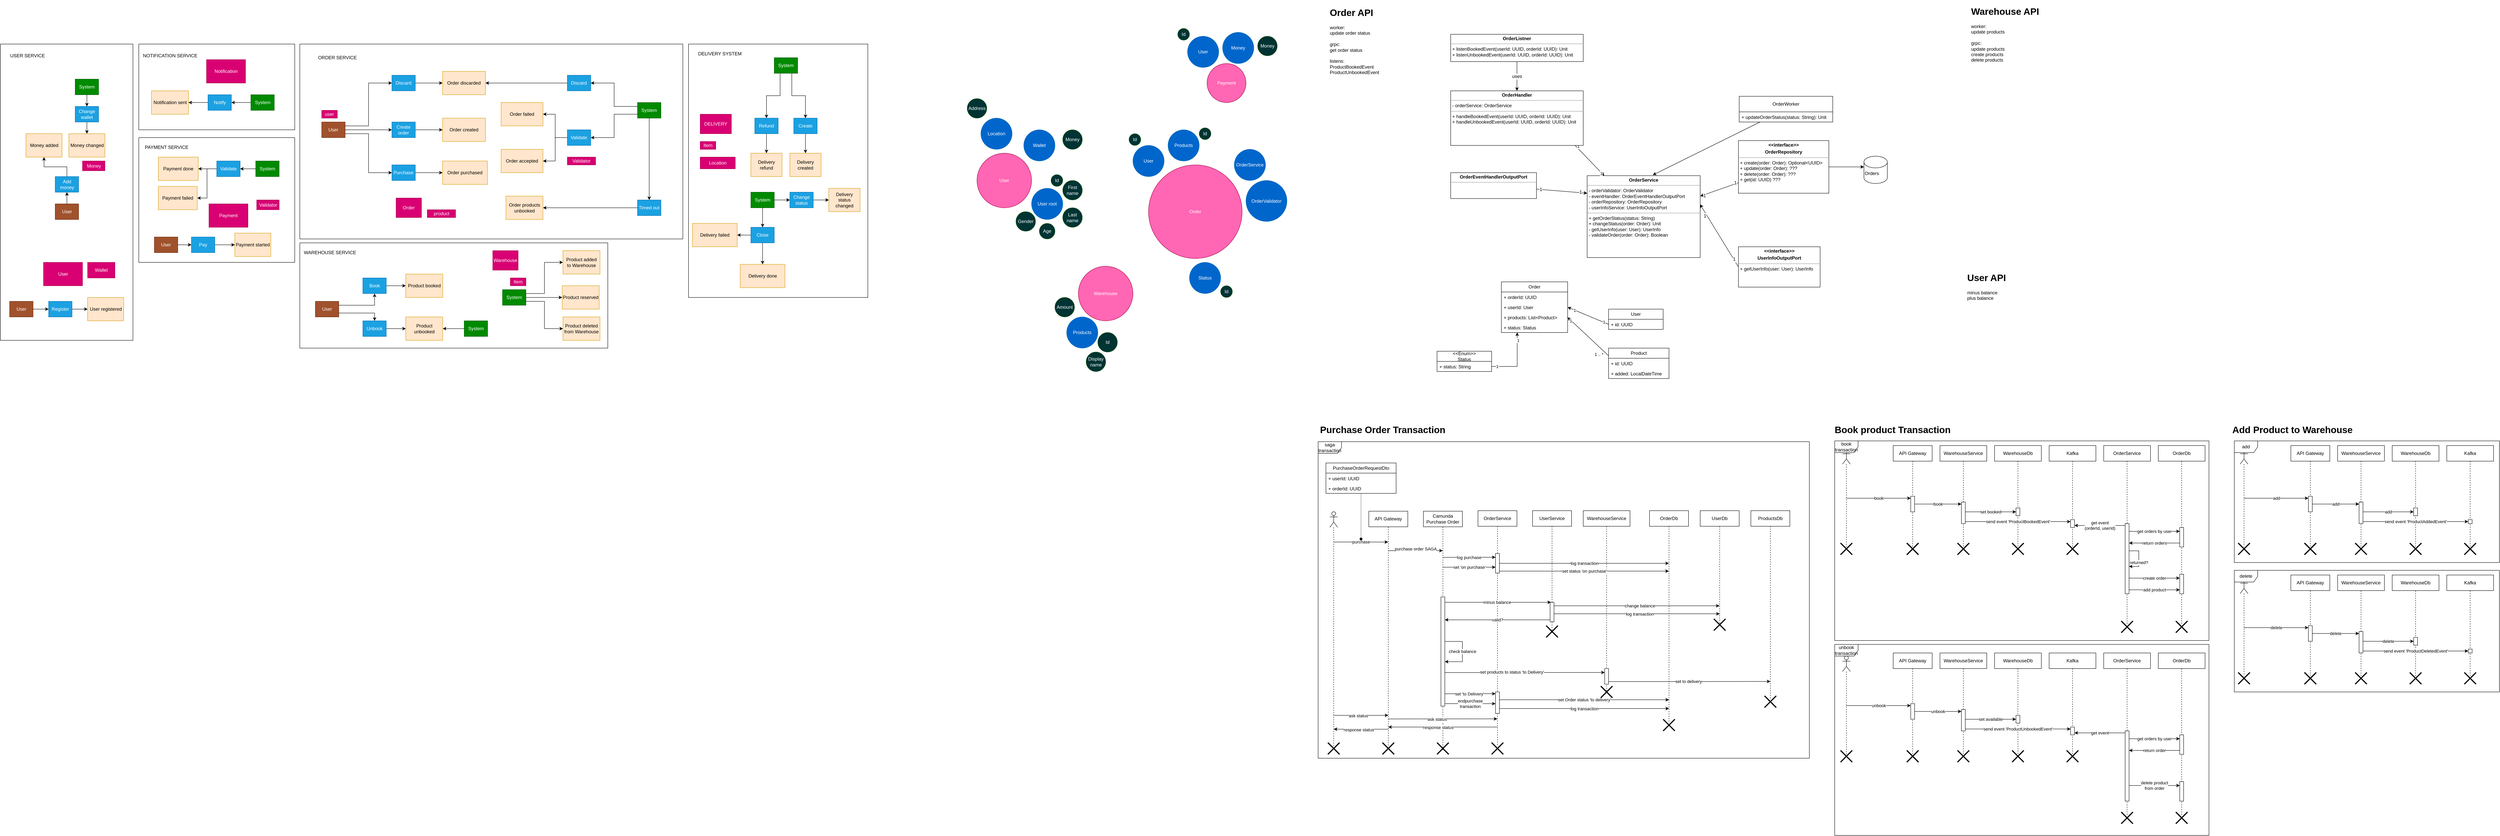 <mxfile version="22.1.7" type="github">
  <diagram name="Page-1" id="Ql9pxvtIcCwwE8i6y1hl">
    <mxGraphModel dx="2309" dy="1924" grid="1" gridSize="10" guides="1" tooltips="1" connect="1" arrows="1" fold="1" page="1" pageScale="1" pageWidth="850" pageHeight="1100" math="0" shadow="0">
      <root>
        <mxCell id="0" />
        <mxCell id="1" parent="0" />
        <mxCell id="eCBL7U5E57jNzbd9nTni-171" value="" style="swimlane;startSize=0;rounded=1;shadow=0;glass=0;strokeWidth=1;arcSize=60;connectable=0;absoluteArcSize=1;" parent="1" vertex="1">
          <mxGeometry x="-770" y="-970" width="340" height="760" as="geometry">
            <mxRectangle x="-275" y="-825" width="50" height="40" as="alternateBounds" />
          </mxGeometry>
        </mxCell>
        <mxCell id="eCBL7U5E57jNzbd9nTni-19" value="User" style="html=1;whiteSpace=wrap;fillColor=#a0522d;strokeColor=#6D1F00;fontColor=#ffffff;" parent="eCBL7U5E57jNzbd9nTni-171" vertex="1">
          <mxGeometry x="23.75" y="660" width="60" height="40" as="geometry" />
        </mxCell>
        <mxCell id="eCBL7U5E57jNzbd9nTni-52" value="User registered" style="html=1;whiteSpace=wrap;fillColor=#ffe6cc;strokeColor=#d79b00;" parent="eCBL7U5E57jNzbd9nTni-171" vertex="1">
          <mxGeometry x="223.75" y="650" width="92.5" height="60" as="geometry" />
        </mxCell>
        <mxCell id="eCBL7U5E57jNzbd9nTni-53" value="Money added" style="html=1;whiteSpace=wrap;fillColor=#ffe6cc;strokeColor=#d79b00;" parent="eCBL7U5E57jNzbd9nTni-171" vertex="1">
          <mxGeometry x="65.63" y="230" width="92.5" height="60" as="geometry" />
        </mxCell>
        <mxCell id="eCBL7U5E57jNzbd9nTni-54" value="Money changed" style="html=1;whiteSpace=wrap;fillColor=#ffe6cc;strokeColor=#d79b00;" parent="eCBL7U5E57jNzbd9nTni-171" vertex="1">
          <mxGeometry x="175.63" y="230" width="92.5" height="60" as="geometry" />
        </mxCell>
        <mxCell id="eCBL7U5E57jNzbd9nTni-86" style="edgeStyle=orthogonalEdgeStyle;rounded=0;orthogonalLoop=1;jettySize=auto;html=1;exitX=1;exitY=0.5;exitDx=0;exitDy=0;entryX=0;entryY=0.5;entryDx=0;entryDy=0;" parent="eCBL7U5E57jNzbd9nTni-171" source="eCBL7U5E57jNzbd9nTni-81" target="eCBL7U5E57jNzbd9nTni-52" edge="1">
          <mxGeometry relative="1" as="geometry" />
        </mxCell>
        <mxCell id="eCBL7U5E57jNzbd9nTni-81" value="Register" style="html=1;whiteSpace=wrap;fillColor=#1ba1e2;strokeColor=#006EAF;fontColor=#ffffff;" parent="eCBL7U5E57jNzbd9nTni-171" vertex="1">
          <mxGeometry x="123.75" y="660" width="60" height="40" as="geometry" />
        </mxCell>
        <mxCell id="eCBL7U5E57jNzbd9nTni-84" style="edgeStyle=orthogonalEdgeStyle;rounded=0;orthogonalLoop=1;jettySize=auto;html=1;exitX=1;exitY=0.5;exitDx=0;exitDy=0;entryX=0;entryY=0.5;entryDx=0;entryDy=0;" parent="eCBL7U5E57jNzbd9nTni-171" source="eCBL7U5E57jNzbd9nTni-19" target="eCBL7U5E57jNzbd9nTni-81" edge="1">
          <mxGeometry relative="1" as="geometry" />
        </mxCell>
        <mxCell id="eCBL7U5E57jNzbd9nTni-99" value="User" style="html=1;whiteSpace=wrap;fillColor=#a0522d;strokeColor=#6D1F00;fontColor=#ffffff;" parent="eCBL7U5E57jNzbd9nTni-171" vertex="1">
          <mxGeometry x="140.63" y="410" width="60" height="40" as="geometry" />
        </mxCell>
        <mxCell id="eCBL7U5E57jNzbd9nTni-102" style="edgeStyle=orthogonalEdgeStyle;rounded=0;orthogonalLoop=1;jettySize=auto;html=1;entryX=0.5;entryY=1;entryDx=0;entryDy=0;" parent="eCBL7U5E57jNzbd9nTni-171" source="eCBL7U5E57jNzbd9nTni-100" target="eCBL7U5E57jNzbd9nTni-53" edge="1">
          <mxGeometry relative="1" as="geometry" />
        </mxCell>
        <mxCell id="eCBL7U5E57jNzbd9nTni-100" value="Add money" style="html=1;whiteSpace=wrap;fillColor=#1ba1e2;strokeColor=#006EAF;fontColor=#ffffff;" parent="eCBL7U5E57jNzbd9nTni-171" vertex="1">
          <mxGeometry x="140.63" y="340" width="60" height="40" as="geometry" />
        </mxCell>
        <mxCell id="eCBL7U5E57jNzbd9nTni-101" style="edgeStyle=orthogonalEdgeStyle;rounded=0;orthogonalLoop=1;jettySize=auto;html=1;entryX=0.5;entryY=1;entryDx=0;entryDy=0;" parent="eCBL7U5E57jNzbd9nTni-171" source="eCBL7U5E57jNzbd9nTni-99" target="eCBL7U5E57jNzbd9nTni-100" edge="1">
          <mxGeometry relative="1" as="geometry" />
        </mxCell>
        <mxCell id="eCBL7U5E57jNzbd9nTni-104" value="System" style="html=1;whiteSpace=wrap;fillColor=#008a00;strokeColor=#005700;fontColor=#ffffff;" parent="eCBL7U5E57jNzbd9nTni-171" vertex="1">
          <mxGeometry x="191.88" y="90" width="60" height="40" as="geometry" />
        </mxCell>
        <mxCell id="eCBL7U5E57jNzbd9nTni-107" style="edgeStyle=orthogonalEdgeStyle;rounded=0;orthogonalLoop=1;jettySize=auto;html=1;entryX=0.5;entryY=0;entryDx=0;entryDy=0;" parent="eCBL7U5E57jNzbd9nTni-171" source="eCBL7U5E57jNzbd9nTni-105" target="eCBL7U5E57jNzbd9nTni-54" edge="1">
          <mxGeometry relative="1" as="geometry" />
        </mxCell>
        <mxCell id="eCBL7U5E57jNzbd9nTni-105" value="Change wallet" style="html=1;whiteSpace=wrap;fillColor=#1ba1e2;strokeColor=#006EAF;fontColor=#ffffff;" parent="eCBL7U5E57jNzbd9nTni-171" vertex="1">
          <mxGeometry x="191.88" y="160" width="60" height="40" as="geometry" />
        </mxCell>
        <mxCell id="eCBL7U5E57jNzbd9nTni-106" style="edgeStyle=orthogonalEdgeStyle;rounded=0;orthogonalLoop=1;jettySize=auto;html=1;entryX=0.5;entryY=0;entryDx=0;entryDy=0;" parent="eCBL7U5E57jNzbd9nTni-171" source="eCBL7U5E57jNzbd9nTni-104" target="eCBL7U5E57jNzbd9nTni-105" edge="1">
          <mxGeometry relative="1" as="geometry" />
        </mxCell>
        <mxCell id="eCBL7U5E57jNzbd9nTni-164" value="Money" style="html=1;whiteSpace=wrap;fillColor=#d80073;strokeColor=#A50040;fontColor=#ffffff;" parent="eCBL7U5E57jNzbd9nTni-171" vertex="1">
          <mxGeometry x="210.63" y="300" width="57.5" height="25" as="geometry" />
        </mxCell>
        <mxCell id="eCBL7U5E57jNzbd9nTni-219" value="USER SERVICE" style="text;html=1;align=center;verticalAlign=middle;resizable=0;points=[];autosize=1;strokeColor=none;fillColor=none;" parent="eCBL7U5E57jNzbd9nTni-171" vertex="1">
          <mxGeometry x="13.75" y="15" width="110" height="30" as="geometry" />
        </mxCell>
        <mxCell id="eCBL7U5E57jNzbd9nTni-162" value="User" style="html=1;whiteSpace=wrap;fillColor=#d80073;strokeColor=#A50040;fontColor=#ffffff;" parent="eCBL7U5E57jNzbd9nTni-171" vertex="1">
          <mxGeometry x="110.63" y="560" width="100" height="60" as="geometry" />
        </mxCell>
        <mxCell id="eCBL7U5E57jNzbd9nTni-163" value="Wallet" style="html=1;whiteSpace=wrap;fillColor=#d80073;strokeColor=#A50040;fontColor=#ffffff;" parent="eCBL7U5E57jNzbd9nTni-171" vertex="1">
          <mxGeometry x="223.75" y="560" width="70" height="40" as="geometry" />
        </mxCell>
        <mxCell id="eCBL7U5E57jNzbd9nTni-173" value="" style="swimlane;startSize=0;rounded=1;shadow=0;glass=0;strokeWidth=1;arcSize=60;connectable=0;absoluteArcSize=1;" parent="1" vertex="1">
          <mxGeometry x="-2" y="-970" width="982.5" height="500" as="geometry">
            <mxRectangle x="-275" y="-825" width="50" height="40" as="alternateBounds" />
          </mxGeometry>
        </mxCell>
        <mxCell id="eCBL7U5E57jNzbd9nTni-29" value="Order purchased" style="html=1;whiteSpace=wrap;fillColor=#ffe6cc;strokeColor=#d79b00;" parent="eCBL7U5E57jNzbd9nTni-173" vertex="1">
          <mxGeometry x="366.25" y="300" width="115" height="60" as="geometry" />
        </mxCell>
        <mxCell id="eCBL7U5E57jNzbd9nTni-31" value="Order failed" style="html=1;whiteSpace=wrap;fillColor=#ffe6cc;strokeColor=#d79b00;" parent="eCBL7U5E57jNzbd9nTni-173" vertex="1">
          <mxGeometry x="516.25" y="150" width="107.5" height="60" as="geometry" />
        </mxCell>
        <mxCell id="eCBL7U5E57jNzbd9nTni-32" value="Order discarded" style="html=1;whiteSpace=wrap;fillColor=#ffe6cc;strokeColor=#d79b00;" parent="eCBL7U5E57jNzbd9nTni-173" vertex="1">
          <mxGeometry x="366.25" y="70" width="110" height="60" as="geometry" />
        </mxCell>
        <mxCell id="eCBL7U5E57jNzbd9nTni-34" value="Order products unbooked" style="html=1;whiteSpace=wrap;fillColor=#ffe6cc;strokeColor=#d79b00;" parent="eCBL7U5E57jNzbd9nTni-173" vertex="1">
          <mxGeometry x="528.75" y="390" width="95" height="60" as="geometry" />
        </mxCell>
        <mxCell id="eCBL7U5E57jNzbd9nTni-39" value="Order created" style="html=1;whiteSpace=wrap;fillColor=#ffe6cc;strokeColor=#d79b00;" parent="eCBL7U5E57jNzbd9nTni-173" vertex="1">
          <mxGeometry x="366.25" y="190" width="110" height="60" as="geometry" />
        </mxCell>
        <mxCell id="eCBL7U5E57jNzbd9nTni-44" value="Order accepted" style="html=1;whiteSpace=wrap;fillColor=#ffe6cc;strokeColor=#d79b00;" parent="eCBL7U5E57jNzbd9nTni-173" vertex="1">
          <mxGeometry x="516.25" y="270" width="107.5" height="60" as="geometry" />
        </mxCell>
        <mxCell id="eCBL7U5E57jNzbd9nTni-119" value="User" style="html=1;whiteSpace=wrap;fillColor=#a0522d;strokeColor=#6D1F00;fontColor=#ffffff;" parent="eCBL7U5E57jNzbd9nTni-173" vertex="1">
          <mxGeometry x="56.25" y="200" width="60" height="40" as="geometry" />
        </mxCell>
        <mxCell id="eCBL7U5E57jNzbd9nTni-124" style="edgeStyle=orthogonalEdgeStyle;rounded=0;orthogonalLoop=1;jettySize=auto;html=1;" parent="eCBL7U5E57jNzbd9nTni-173" source="eCBL7U5E57jNzbd9nTni-122" target="eCBL7U5E57jNzbd9nTni-39" edge="1">
          <mxGeometry relative="1" as="geometry" />
        </mxCell>
        <mxCell id="eCBL7U5E57jNzbd9nTni-122" value="Create order" style="html=1;whiteSpace=wrap;fillColor=#1ba1e2;strokeColor=#006EAF;fontColor=#ffffff;" parent="eCBL7U5E57jNzbd9nTni-173" vertex="1">
          <mxGeometry x="236.25" y="200" width="60" height="40" as="geometry" />
        </mxCell>
        <mxCell id="eCBL7U5E57jNzbd9nTni-123" style="edgeStyle=orthogonalEdgeStyle;rounded=0;orthogonalLoop=1;jettySize=auto;html=1;entryX=0;entryY=0.5;entryDx=0;entryDy=0;" parent="eCBL7U5E57jNzbd9nTni-173" source="eCBL7U5E57jNzbd9nTni-119" target="eCBL7U5E57jNzbd9nTni-122" edge="1">
          <mxGeometry relative="1" as="geometry" />
        </mxCell>
        <mxCell id="eCBL7U5E57jNzbd9nTni-132" style="edgeStyle=orthogonalEdgeStyle;rounded=0;orthogonalLoop=1;jettySize=auto;html=1;entryX=0;entryY=0.5;entryDx=0;entryDy=0;" parent="eCBL7U5E57jNzbd9nTni-173" source="eCBL7U5E57jNzbd9nTni-125" target="eCBL7U5E57jNzbd9nTni-29" edge="1">
          <mxGeometry relative="1" as="geometry" />
        </mxCell>
        <mxCell id="eCBL7U5E57jNzbd9nTni-125" value="Purchase" style="html=1;whiteSpace=wrap;fillColor=#1ba1e2;strokeColor=#006EAF;fontColor=#ffffff;" parent="eCBL7U5E57jNzbd9nTni-173" vertex="1">
          <mxGeometry x="236.25" y="310" width="60" height="40" as="geometry" />
        </mxCell>
        <mxCell id="eCBL7U5E57jNzbd9nTni-133" style="edgeStyle=orthogonalEdgeStyle;rounded=0;orthogonalLoop=1;jettySize=auto;html=1;entryX=0;entryY=0.5;entryDx=0;entryDy=0;exitX=1;exitY=0.75;exitDx=0;exitDy=0;" parent="eCBL7U5E57jNzbd9nTni-173" source="eCBL7U5E57jNzbd9nTni-119" target="eCBL7U5E57jNzbd9nTni-125" edge="1">
          <mxGeometry relative="1" as="geometry" />
        </mxCell>
        <mxCell id="eCBL7U5E57jNzbd9nTni-145" style="edgeStyle=orthogonalEdgeStyle;rounded=0;orthogonalLoop=1;jettySize=auto;html=1;entryX=1;entryY=0.5;entryDx=0;entryDy=0;" parent="eCBL7U5E57jNzbd9nTni-173" source="eCBL7U5E57jNzbd9nTni-127" target="eCBL7U5E57jNzbd9nTni-44" edge="1">
          <mxGeometry relative="1" as="geometry" />
        </mxCell>
        <mxCell id="eCBL7U5E57jNzbd9nTni-127" value="Validate" style="html=1;whiteSpace=wrap;fillColor=#1ba1e2;strokeColor=#006EAF;fontColor=#ffffff;" parent="eCBL7U5E57jNzbd9nTni-173" vertex="1">
          <mxGeometry x="686.25" y="220" width="60" height="40" as="geometry" />
        </mxCell>
        <mxCell id="eCBL7U5E57jNzbd9nTni-130" style="edgeStyle=orthogonalEdgeStyle;rounded=0;orthogonalLoop=1;jettySize=auto;html=1;entryX=1;entryY=0.5;entryDx=0;entryDy=0;" parent="eCBL7U5E57jNzbd9nTni-173" source="eCBL7U5E57jNzbd9nTni-127" target="eCBL7U5E57jNzbd9nTni-31" edge="1">
          <mxGeometry relative="1" as="geometry" />
        </mxCell>
        <mxCell id="eCBL7U5E57jNzbd9nTni-136" style="edgeStyle=orthogonalEdgeStyle;rounded=0;orthogonalLoop=1;jettySize=auto;html=1;entryX=0;entryY=0.5;entryDx=0;entryDy=0;" parent="eCBL7U5E57jNzbd9nTni-173" source="eCBL7U5E57jNzbd9nTni-134" target="eCBL7U5E57jNzbd9nTni-32" edge="1">
          <mxGeometry relative="1" as="geometry" />
        </mxCell>
        <mxCell id="eCBL7U5E57jNzbd9nTni-134" value="Discard" style="html=1;whiteSpace=wrap;fillColor=#1ba1e2;strokeColor=#006EAF;fontColor=#ffffff;" parent="eCBL7U5E57jNzbd9nTni-173" vertex="1">
          <mxGeometry x="236.25" y="80" width="60" height="40" as="geometry" />
        </mxCell>
        <mxCell id="eCBL7U5E57jNzbd9nTni-135" style="edgeStyle=orthogonalEdgeStyle;rounded=0;orthogonalLoop=1;jettySize=auto;html=1;entryX=0;entryY=0.5;entryDx=0;entryDy=0;exitX=1;exitY=0.25;exitDx=0;exitDy=0;" parent="eCBL7U5E57jNzbd9nTni-173" source="eCBL7U5E57jNzbd9nTni-119" target="eCBL7U5E57jNzbd9nTni-134" edge="1">
          <mxGeometry relative="1" as="geometry" />
        </mxCell>
        <mxCell id="eCBL7U5E57jNzbd9nTni-147" style="edgeStyle=orthogonalEdgeStyle;rounded=0;orthogonalLoop=1;jettySize=auto;html=1;entryX=1;entryY=0.5;entryDx=0;entryDy=0;exitX=0;exitY=0.75;exitDx=0;exitDy=0;" parent="eCBL7U5E57jNzbd9nTni-173" source="eCBL7U5E57jNzbd9nTni-137" target="eCBL7U5E57jNzbd9nTni-127" edge="1">
          <mxGeometry relative="1" as="geometry" />
        </mxCell>
        <mxCell id="eCBL7U5E57jNzbd9nTni-137" value="System" style="html=1;whiteSpace=wrap;fillColor=#008a00;strokeColor=#005700;fontColor=#ffffff;" parent="eCBL7U5E57jNzbd9nTni-173" vertex="1">
          <mxGeometry x="866.25" y="150" width="60" height="40" as="geometry" />
        </mxCell>
        <mxCell id="eCBL7U5E57jNzbd9nTni-144" style="edgeStyle=orthogonalEdgeStyle;rounded=0;orthogonalLoop=1;jettySize=auto;html=1;" parent="eCBL7U5E57jNzbd9nTni-173" source="eCBL7U5E57jNzbd9nTni-140" target="eCBL7U5E57jNzbd9nTni-32" edge="1">
          <mxGeometry relative="1" as="geometry" />
        </mxCell>
        <mxCell id="eCBL7U5E57jNzbd9nTni-140" value="Discard" style="html=1;whiteSpace=wrap;fillColor=#1ba1e2;strokeColor=#006EAF;fontColor=#ffffff;" parent="eCBL7U5E57jNzbd9nTni-173" vertex="1">
          <mxGeometry x="686.25" y="80" width="60" height="40" as="geometry" />
        </mxCell>
        <mxCell id="eCBL7U5E57jNzbd9nTni-148" style="edgeStyle=orthogonalEdgeStyle;rounded=0;orthogonalLoop=1;jettySize=auto;html=1;entryX=1;entryY=0.5;entryDx=0;entryDy=0;exitX=0;exitY=0.25;exitDx=0;exitDy=0;" parent="eCBL7U5E57jNzbd9nTni-173" source="eCBL7U5E57jNzbd9nTni-137" target="eCBL7U5E57jNzbd9nTni-140" edge="1">
          <mxGeometry relative="1" as="geometry" />
        </mxCell>
        <mxCell id="eCBL7U5E57jNzbd9nTni-157" style="edgeStyle=orthogonalEdgeStyle;rounded=0;orthogonalLoop=1;jettySize=auto;html=1;entryX=1;entryY=0.5;entryDx=0;entryDy=0;" parent="eCBL7U5E57jNzbd9nTni-173" source="eCBL7U5E57jNzbd9nTni-154" target="eCBL7U5E57jNzbd9nTni-34" edge="1">
          <mxGeometry relative="1" as="geometry" />
        </mxCell>
        <mxCell id="eCBL7U5E57jNzbd9nTni-154" value="Timed out" style="html=1;whiteSpace=wrap;fillColor=#1ba1e2;strokeColor=#006EAF;fontColor=#ffffff;" parent="eCBL7U5E57jNzbd9nTni-173" vertex="1">
          <mxGeometry x="866.25" y="400" width="60" height="40" as="geometry" />
        </mxCell>
        <mxCell id="eCBL7U5E57jNzbd9nTni-158" value="Order" style="html=1;whiteSpace=wrap;fillColor=#d80073;strokeColor=#A50040;fontColor=#ffffff;" parent="eCBL7U5E57jNzbd9nTni-173" vertex="1">
          <mxGeometry x="247" y="395" width="65" height="50" as="geometry" />
        </mxCell>
        <mxCell id="eCBL7U5E57jNzbd9nTni-159" value="user" style="html=1;whiteSpace=wrap;fillColor=#d80073;strokeColor=#A50040;fontColor=#ffffff;" parent="eCBL7U5E57jNzbd9nTni-173" vertex="1">
          <mxGeometry x="56.25" y="170" width="40" height="20" as="geometry" />
        </mxCell>
        <mxCell id="eCBL7U5E57jNzbd9nTni-160" value="product" style="html=1;whiteSpace=wrap;fillColor=#d80073;strokeColor=#A50040;fontColor=#ffffff;" parent="eCBL7U5E57jNzbd9nTni-173" vertex="1">
          <mxGeometry x="327" y="425" width="72.5" height="20" as="geometry" />
        </mxCell>
        <mxCell id="eCBL7U5E57jNzbd9nTni-161" value="Validator" style="html=1;whiteSpace=wrap;fillColor=#d80073;strokeColor=#A50040;fontColor=#ffffff;" parent="eCBL7U5E57jNzbd9nTni-173" vertex="1">
          <mxGeometry x="686.25" y="290" width="72.5" height="20" as="geometry" />
        </mxCell>
        <mxCell id="eCBL7U5E57jNzbd9nTni-155" style="edgeStyle=orthogonalEdgeStyle;rounded=0;orthogonalLoop=1;jettySize=auto;html=1;entryX=0.5;entryY=0;entryDx=0;entryDy=0;" parent="eCBL7U5E57jNzbd9nTni-173" source="eCBL7U5E57jNzbd9nTni-137" target="eCBL7U5E57jNzbd9nTni-154" edge="1">
          <mxGeometry relative="1" as="geometry" />
        </mxCell>
        <mxCell id="eCBL7U5E57jNzbd9nTni-217" value="ORDER SERVICE" style="text;html=1;align=center;verticalAlign=middle;resizable=0;points=[];autosize=1;strokeColor=none;fillColor=none;" parent="eCBL7U5E57jNzbd9nTni-173" vertex="1">
          <mxGeometry x="36.25" y="20" width="120" height="30" as="geometry" />
        </mxCell>
        <mxCell id="eCBL7U5E57jNzbd9nTni-175" value="" style="swimlane;startSize=0;rounded=1;shadow=0;glass=0;strokeWidth=1;arcSize=60;connectable=0;absoluteArcSize=1;" parent="1" vertex="1">
          <mxGeometry x="-2" y="-460" width="790" height="270" as="geometry">
            <mxRectangle x="-275" y="-825" width="50" height="40" as="alternateBounds" />
          </mxGeometry>
        </mxCell>
        <mxCell id="eCBL7U5E57jNzbd9nTni-93" value="Warehouse" style="html=1;whiteSpace=wrap;fillColor=#d80073;strokeColor=#A50040;fontColor=#ffffff;" parent="eCBL7U5E57jNzbd9nTni-175" vertex="1">
          <mxGeometry x="495" y="20" width="65" height="50" as="geometry" />
        </mxCell>
        <mxCell id="eCBL7U5E57jNzbd9nTni-94" value="Item" style="html=1;whiteSpace=wrap;fillColor=#d80073;strokeColor=#A50040;fontColor=#ffffff;" parent="eCBL7U5E57jNzbd9nTni-175" vertex="1">
          <mxGeometry x="540" y="90" width="40" height="20" as="geometry" />
        </mxCell>
        <mxCell id="eCBL7U5E57jNzbd9nTni-95" value="System" style="html=1;whiteSpace=wrap;fillColor=#008a00;strokeColor=#005700;fontColor=#ffffff;" parent="eCBL7U5E57jNzbd9nTni-175" vertex="1">
          <mxGeometry x="520" y="120" width="60" height="40" as="geometry" />
        </mxCell>
        <mxCell id="eCBL7U5E57jNzbd9nTni-92" value="Product&amp;nbsp;reserved" style="html=1;whiteSpace=wrap;fillColor=#ffe6cc;strokeColor=#d79b00;" parent="eCBL7U5E57jNzbd9nTni-175" vertex="1">
          <mxGeometry x="673" y="110" width="95" height="60" as="geometry" />
        </mxCell>
        <mxCell id="eCBL7U5E57jNzbd9nTni-45" value="Product&amp;nbsp;deleted&lt;br&gt;from Warehouse" style="html=1;whiteSpace=wrap;fillColor=#ffe6cc;strokeColor=#d79b00;" parent="eCBL7U5E57jNzbd9nTni-175" vertex="1">
          <mxGeometry x="675" y="190" width="95" height="60" as="geometry" />
        </mxCell>
        <mxCell id="eCBL7U5E57jNzbd9nTni-41" value="Product&amp;nbsp;added&lt;br&gt;to Warehouse" style="html=1;whiteSpace=wrap;fillColor=#ffe6cc;strokeColor=#d79b00;" parent="eCBL7U5E57jNzbd9nTni-175" vertex="1">
          <mxGeometry x="675" y="20" width="95" height="60" as="geometry" />
        </mxCell>
        <mxCell id="eCBL7U5E57jNzbd9nTni-98" style="edgeStyle=orthogonalEdgeStyle;rounded=0;orthogonalLoop=1;jettySize=auto;html=1;entryX=0;entryY=0.5;entryDx=0;entryDy=0;" parent="eCBL7U5E57jNzbd9nTni-175" source="eCBL7U5E57jNzbd9nTni-95" target="eCBL7U5E57jNzbd9nTni-92" edge="1">
          <mxGeometry relative="1" as="geometry" />
        </mxCell>
        <mxCell id="eCBL7U5E57jNzbd9nTni-97" style="edgeStyle=orthogonalEdgeStyle;rounded=0;orthogonalLoop=1;jettySize=auto;html=1;entryX=0;entryY=0.5;entryDx=0;entryDy=0;exitX=1;exitY=0.75;exitDx=0;exitDy=0;" parent="eCBL7U5E57jNzbd9nTni-175" source="eCBL7U5E57jNzbd9nTni-95" target="eCBL7U5E57jNzbd9nTni-45" edge="1">
          <mxGeometry relative="1" as="geometry" />
        </mxCell>
        <mxCell id="eCBL7U5E57jNzbd9nTni-96" style="edgeStyle=orthogonalEdgeStyle;rounded=0;orthogonalLoop=1;jettySize=auto;html=1;entryX=0;entryY=0.5;entryDx=0;entryDy=0;exitX=1;exitY=0.25;exitDx=0;exitDy=0;" parent="eCBL7U5E57jNzbd9nTni-175" source="eCBL7U5E57jNzbd9nTni-95" target="eCBL7U5E57jNzbd9nTni-41" edge="1">
          <mxGeometry relative="1" as="geometry" />
        </mxCell>
        <mxCell id="eCBL7U5E57jNzbd9nTni-216" value="WAREHOUSE SERVICE" style="text;html=1;align=center;verticalAlign=middle;resizable=0;points=[];autosize=1;strokeColor=none;fillColor=none;" parent="eCBL7U5E57jNzbd9nTni-175" vertex="1">
          <mxGeometry x="-3" y="10" width="160" height="30" as="geometry" />
        </mxCell>
        <mxCell id="eCBL7U5E57jNzbd9nTni-20" value="Product booked" style="html=1;whiteSpace=wrap;fillColor=#ffe6cc;strokeColor=#d79b00;" parent="eCBL7U5E57jNzbd9nTni-175" vertex="1">
          <mxGeometry x="271.75" y="80" width="95" height="60" as="geometry" />
        </mxCell>
        <mxCell id="eCBL7U5E57jNzbd9nTni-30" value="Product unbooked" style="html=1;whiteSpace=wrap;fillColor=#ffe6cc;strokeColor=#d79b00;" parent="eCBL7U5E57jNzbd9nTni-175" vertex="1">
          <mxGeometry x="271.75" y="190" width="95" height="60" as="geometry" />
        </mxCell>
        <mxCell id="eCBL7U5E57jNzbd9nTni-71" value="User" style="html=1;whiteSpace=wrap;fillColor=#a0522d;strokeColor=#6D1F00;fontColor=#ffffff;" parent="eCBL7U5E57jNzbd9nTni-175" vertex="1">
          <mxGeometry x="40" y="150" width="60" height="40" as="geometry" />
        </mxCell>
        <mxCell id="eCBL7U5E57jNzbd9nTni-89" style="edgeStyle=orthogonalEdgeStyle;rounded=0;orthogonalLoop=1;jettySize=auto;html=1;entryX=0;entryY=0.5;entryDx=0;entryDy=0;" parent="eCBL7U5E57jNzbd9nTni-175" source="eCBL7U5E57jNzbd9nTni-87" target="eCBL7U5E57jNzbd9nTni-20" edge="1">
          <mxGeometry relative="1" as="geometry" />
        </mxCell>
        <mxCell id="eCBL7U5E57jNzbd9nTni-87" value="Book" style="html=1;whiteSpace=wrap;fillColor=#1ba1e2;strokeColor=#006EAF;fontColor=#ffffff;" parent="eCBL7U5E57jNzbd9nTni-175" vertex="1">
          <mxGeometry x="161.75" y="90" width="60" height="40" as="geometry" />
        </mxCell>
        <mxCell id="eCBL7U5E57jNzbd9nTni-88" style="edgeStyle=orthogonalEdgeStyle;rounded=0;orthogonalLoop=1;jettySize=auto;html=1;exitX=1;exitY=0.25;exitDx=0;exitDy=0;" parent="eCBL7U5E57jNzbd9nTni-175" source="eCBL7U5E57jNzbd9nTni-71" target="eCBL7U5E57jNzbd9nTni-87" edge="1">
          <mxGeometry relative="1" as="geometry" />
        </mxCell>
        <mxCell id="eCBL7U5E57jNzbd9nTni-91" style="edgeStyle=orthogonalEdgeStyle;rounded=0;orthogonalLoop=1;jettySize=auto;html=1;" parent="eCBL7U5E57jNzbd9nTni-175" source="eCBL7U5E57jNzbd9nTni-90" target="eCBL7U5E57jNzbd9nTni-30" edge="1">
          <mxGeometry relative="1" as="geometry" />
        </mxCell>
        <mxCell id="eCBL7U5E57jNzbd9nTni-90" value="System" style="html=1;whiteSpace=wrap;fillColor=#008a00;strokeColor=#005700;fontColor=#ffffff;" parent="eCBL7U5E57jNzbd9nTni-175" vertex="1">
          <mxGeometry x="421.75" y="200" width="60" height="40" as="geometry" />
        </mxCell>
        <mxCell id="eCBL7U5E57jNzbd9nTni-222" style="edgeStyle=orthogonalEdgeStyle;rounded=0;orthogonalLoop=1;jettySize=auto;html=1;" parent="eCBL7U5E57jNzbd9nTni-175" source="eCBL7U5E57jNzbd9nTni-221" target="eCBL7U5E57jNzbd9nTni-30" edge="1">
          <mxGeometry relative="1" as="geometry" />
        </mxCell>
        <mxCell id="eCBL7U5E57jNzbd9nTni-221" value="Unbook" style="html=1;whiteSpace=wrap;fillColor=#1ba1e2;strokeColor=#006EAF;fontColor=#ffffff;" parent="eCBL7U5E57jNzbd9nTni-175" vertex="1">
          <mxGeometry x="161.75" y="200" width="60" height="40" as="geometry" />
        </mxCell>
        <mxCell id="eCBL7U5E57jNzbd9nTni-223" style="edgeStyle=orthogonalEdgeStyle;rounded=0;orthogonalLoop=1;jettySize=auto;html=1;exitX=1;exitY=0.75;exitDx=0;exitDy=0;" parent="eCBL7U5E57jNzbd9nTni-175" source="eCBL7U5E57jNzbd9nTni-71" target="eCBL7U5E57jNzbd9nTni-221" edge="1">
          <mxGeometry relative="1" as="geometry" />
        </mxCell>
        <mxCell id="eCBL7U5E57jNzbd9nTni-213" value="" style="swimlane;startSize=0;" parent="1" vertex="1">
          <mxGeometry x="-415" y="-730" width="400" height="320" as="geometry" />
        </mxCell>
        <mxCell id="eCBL7U5E57jNzbd9nTni-57" value="Payment done" style="html=1;whiteSpace=wrap;fillColor=#ffe6cc;strokeColor=#d79b00;" parent="eCBL7U5E57jNzbd9nTni-213" vertex="1">
          <mxGeometry x="50" y="50" width="102.5" height="60" as="geometry" />
        </mxCell>
        <mxCell id="eCBL7U5E57jNzbd9nTni-58" value="Payment failed" style="html=1;whiteSpace=wrap;fillColor=#ffe6cc;strokeColor=#d79b00;" parent="eCBL7U5E57jNzbd9nTni-213" vertex="1">
          <mxGeometry x="50" y="125" width="100" height="60" as="geometry" />
        </mxCell>
        <mxCell id="eCBL7U5E57jNzbd9nTni-59" value="Payment started" style="html=1;whiteSpace=wrap;fillColor=#ffe6cc;strokeColor=#d79b00;" parent="eCBL7U5E57jNzbd9nTni-213" vertex="1">
          <mxGeometry x="246.25" y="245" width="92.5" height="60" as="geometry" />
        </mxCell>
        <mxCell id="eCBL7U5E57jNzbd9nTni-62" value="User" style="html=1;whiteSpace=wrap;fillColor=#a0522d;strokeColor=#6D1F00;fontColor=#ffffff;" parent="eCBL7U5E57jNzbd9nTni-213" vertex="1">
          <mxGeometry x="40" y="255" width="60" height="40" as="geometry" />
        </mxCell>
        <mxCell id="eCBL7U5E57jNzbd9nTni-77" style="edgeStyle=orthogonalEdgeStyle;rounded=0;orthogonalLoop=1;jettySize=auto;html=1;exitX=1;exitY=0.5;exitDx=0;exitDy=0;entryX=0;entryY=0.5;entryDx=0;entryDy=0;" parent="eCBL7U5E57jNzbd9nTni-213" source="eCBL7U5E57jNzbd9nTni-75" target="eCBL7U5E57jNzbd9nTni-59" edge="1">
          <mxGeometry relative="1" as="geometry" />
        </mxCell>
        <mxCell id="eCBL7U5E57jNzbd9nTni-75" value="Pay" style="html=1;whiteSpace=wrap;fillColor=#1ba1e2;strokeColor=#006EAF;fontColor=#ffffff;" parent="eCBL7U5E57jNzbd9nTni-213" vertex="1">
          <mxGeometry x="135" y="255" width="60" height="40" as="geometry" />
        </mxCell>
        <mxCell id="eCBL7U5E57jNzbd9nTni-76" style="edgeStyle=orthogonalEdgeStyle;rounded=0;orthogonalLoop=1;jettySize=auto;html=1;exitX=1;exitY=0.5;exitDx=0;exitDy=0;" parent="eCBL7U5E57jNzbd9nTni-213" source="eCBL7U5E57jNzbd9nTni-62" target="eCBL7U5E57jNzbd9nTni-75" edge="1">
          <mxGeometry relative="1" as="geometry" />
        </mxCell>
        <mxCell id="eCBL7U5E57jNzbd9nTni-110" style="edgeStyle=orthogonalEdgeStyle;rounded=0;orthogonalLoop=1;jettySize=auto;html=1;entryX=1;entryY=0.5;entryDx=0;entryDy=0;" parent="eCBL7U5E57jNzbd9nTni-213" source="eCBL7U5E57jNzbd9nTni-108" target="eCBL7U5E57jNzbd9nTni-57" edge="1">
          <mxGeometry relative="1" as="geometry" />
        </mxCell>
        <mxCell id="eCBL7U5E57jNzbd9nTni-111" style="edgeStyle=orthogonalEdgeStyle;rounded=0;orthogonalLoop=1;jettySize=auto;html=1;entryX=1;entryY=0.5;entryDx=0;entryDy=0;" parent="eCBL7U5E57jNzbd9nTni-213" source="eCBL7U5E57jNzbd9nTni-108" target="eCBL7U5E57jNzbd9nTni-58" edge="1">
          <mxGeometry relative="1" as="geometry" />
        </mxCell>
        <mxCell id="eCBL7U5E57jNzbd9nTni-108" value="Validate" style="html=1;whiteSpace=wrap;fillColor=#1ba1e2;strokeColor=#006EAF;fontColor=#ffffff;" parent="eCBL7U5E57jNzbd9nTni-213" vertex="1">
          <mxGeometry x="200" y="60" width="60" height="40" as="geometry" />
        </mxCell>
        <mxCell id="eCBL7U5E57jNzbd9nTni-113" style="edgeStyle=orthogonalEdgeStyle;rounded=0;orthogonalLoop=1;jettySize=auto;html=1;entryX=1;entryY=0.5;entryDx=0;entryDy=0;" parent="eCBL7U5E57jNzbd9nTni-213" source="eCBL7U5E57jNzbd9nTni-112" target="eCBL7U5E57jNzbd9nTni-108" edge="1">
          <mxGeometry relative="1" as="geometry" />
        </mxCell>
        <mxCell id="eCBL7U5E57jNzbd9nTni-112" value="System" style="html=1;whiteSpace=wrap;fillColor=#008a00;strokeColor=#005700;fontColor=#ffffff;" parent="eCBL7U5E57jNzbd9nTni-213" vertex="1">
          <mxGeometry x="300" y="60" width="60" height="40" as="geometry" />
        </mxCell>
        <mxCell id="eCBL7U5E57jNzbd9nTni-165" value="Payment" style="html=1;whiteSpace=wrap;fillColor=#d80073;strokeColor=#A50040;fontColor=#ffffff;" parent="eCBL7U5E57jNzbd9nTni-213" vertex="1">
          <mxGeometry x="180" y="170" width="100" height="60" as="geometry" />
        </mxCell>
        <mxCell id="eCBL7U5E57jNzbd9nTni-166" value="Validator" style="html=1;whiteSpace=wrap;fillColor=#d80073;strokeColor=#A50040;fontColor=#ffffff;" parent="eCBL7U5E57jNzbd9nTni-213" vertex="1">
          <mxGeometry x="302.5" y="160" width="57.5" height="25" as="geometry" />
        </mxCell>
        <mxCell id="eCBL7U5E57jNzbd9nTni-220" value="PAYMENT SERVICE" style="text;html=1;align=center;verticalAlign=middle;resizable=0;points=[];autosize=1;strokeColor=none;fillColor=none;" parent="eCBL7U5E57jNzbd9nTni-213" vertex="1">
          <mxGeometry x="1.25" y="10" width="140" height="30" as="geometry" />
        </mxCell>
        <mxCell id="eCBL7U5E57jNzbd9nTni-214" value="" style="swimlane;startSize=0;" parent="1" vertex="1">
          <mxGeometry x="-415" y="-970" width="400" height="220" as="geometry" />
        </mxCell>
        <mxCell id="eCBL7U5E57jNzbd9nTni-33" value="Notification sent" style="html=1;whiteSpace=wrap;fillColor=#ffe6cc;strokeColor=#d79b00;" parent="eCBL7U5E57jNzbd9nTni-214" vertex="1">
          <mxGeometry x="32.5" y="120" width="95" height="60" as="geometry" />
        </mxCell>
        <mxCell id="eCBL7U5E57jNzbd9nTni-117" style="edgeStyle=orthogonalEdgeStyle;rounded=0;orthogonalLoop=1;jettySize=auto;html=1;" parent="eCBL7U5E57jNzbd9nTni-214" source="eCBL7U5E57jNzbd9nTni-114" target="eCBL7U5E57jNzbd9nTni-33" edge="1">
          <mxGeometry relative="1" as="geometry" />
        </mxCell>
        <mxCell id="eCBL7U5E57jNzbd9nTni-114" value="Notify" style="html=1;whiteSpace=wrap;fillColor=#1ba1e2;strokeColor=#006EAF;fontColor=#ffffff;" parent="eCBL7U5E57jNzbd9nTni-214" vertex="1">
          <mxGeometry x="177.5" y="130" width="60" height="40" as="geometry" />
        </mxCell>
        <mxCell id="eCBL7U5E57jNzbd9nTni-115" style="edgeStyle=orthogonalEdgeStyle;rounded=0;orthogonalLoop=1;jettySize=auto;html=1;entryX=1;entryY=0.5;entryDx=0;entryDy=0;" parent="eCBL7U5E57jNzbd9nTni-214" source="eCBL7U5E57jNzbd9nTni-116" target="eCBL7U5E57jNzbd9nTni-114" edge="1">
          <mxGeometry relative="1" as="geometry" />
        </mxCell>
        <mxCell id="eCBL7U5E57jNzbd9nTni-116" value="System" style="html=1;whiteSpace=wrap;fillColor=#008a00;strokeColor=#005700;fontColor=#ffffff;" parent="eCBL7U5E57jNzbd9nTni-214" vertex="1">
          <mxGeometry x="287.5" y="130" width="60" height="40" as="geometry" />
        </mxCell>
        <mxCell id="eCBL7U5E57jNzbd9nTni-167" value="Notification" style="html=1;whiteSpace=wrap;fillColor=#d80073;strokeColor=#A50040;fontColor=#ffffff;" parent="eCBL7U5E57jNzbd9nTni-214" vertex="1">
          <mxGeometry x="173.75" y="40" width="100" height="60" as="geometry" />
        </mxCell>
        <mxCell id="eCBL7U5E57jNzbd9nTni-218" value="NOTIFICATION SERVICE" style="text;html=1;align=center;verticalAlign=middle;resizable=0;points=[];autosize=1;strokeColor=none;fillColor=none;" parent="eCBL7U5E57jNzbd9nTni-214" vertex="1">
          <mxGeometry y="15" width="160" height="30" as="geometry" />
        </mxCell>
        <mxCell id="eCBL7U5E57jNzbd9nTni-248" value="" style="swimlane;startSize=0;" parent="1" vertex="1">
          <mxGeometry x="995" y="-970" width="460" height="650" as="geometry" />
        </mxCell>
        <mxCell id="eCBL7U5E57jNzbd9nTni-40" value="Delivery done" style="html=1;whiteSpace=wrap;fillColor=#ffe6cc;strokeColor=#d79b00;" parent="eCBL7U5E57jNzbd9nTni-248" vertex="1">
          <mxGeometry x="132.5" y="565" width="115" height="60" as="geometry" />
        </mxCell>
        <mxCell id="eCBL7U5E57jNzbd9nTni-42" value="Delivery status changed" style="html=1;whiteSpace=wrap;fillColor=#ffe6cc;strokeColor=#d79b00;" parent="eCBL7U5E57jNzbd9nTni-248" vertex="1">
          <mxGeometry x="360" y="370" width="80" height="60" as="geometry" />
        </mxCell>
        <mxCell id="eCBL7U5E57jNzbd9nTni-46" value="Delivery refund" style="html=1;whiteSpace=wrap;fillColor=#ffe6cc;strokeColor=#d79b00;" parent="eCBL7U5E57jNzbd9nTni-248" vertex="1">
          <mxGeometry x="160" y="280" width="80" height="60" as="geometry" />
        </mxCell>
        <mxCell id="eCBL7U5E57jNzbd9nTni-47" value="Delivery failed" style="html=1;whiteSpace=wrap;fillColor=#ffe6cc;strokeColor=#d79b00;" parent="eCBL7U5E57jNzbd9nTni-248" vertex="1">
          <mxGeometry x="10" y="460" width="115" height="60" as="geometry" />
        </mxCell>
        <mxCell id="eCBL7U5E57jNzbd9nTni-51" value="Delivery created" style="html=1;whiteSpace=wrap;fillColor=#ffe6cc;strokeColor=#d79b00;" parent="eCBL7U5E57jNzbd9nTni-248" vertex="1">
          <mxGeometry x="260" y="280" width="80" height="60" as="geometry" />
        </mxCell>
        <mxCell id="eCBL7U5E57jNzbd9nTni-224" value="System" style="html=1;whiteSpace=wrap;fillColor=#008a00;strokeColor=#005700;fontColor=#ffffff;" parent="eCBL7U5E57jNzbd9nTni-248" vertex="1">
          <mxGeometry x="160" y="380" width="60" height="40" as="geometry" />
        </mxCell>
        <mxCell id="eCBL7U5E57jNzbd9nTni-232" style="edgeStyle=orthogonalEdgeStyle;rounded=0;orthogonalLoop=1;jettySize=auto;html=1;exitX=1;exitY=0.5;exitDx=0;exitDy=0;entryX=0;entryY=0.5;entryDx=0;entryDy=0;" parent="eCBL7U5E57jNzbd9nTni-248" source="eCBL7U5E57jNzbd9nTni-230" target="eCBL7U5E57jNzbd9nTni-42" edge="1">
          <mxGeometry relative="1" as="geometry" />
        </mxCell>
        <mxCell id="eCBL7U5E57jNzbd9nTni-230" value="Change status" style="html=1;whiteSpace=wrap;fillColor=#1ba1e2;strokeColor=#006EAF;fontColor=#ffffff;" parent="eCBL7U5E57jNzbd9nTni-248" vertex="1">
          <mxGeometry x="260" y="380" width="60" height="40" as="geometry" />
        </mxCell>
        <mxCell id="eCBL7U5E57jNzbd9nTni-231" style="edgeStyle=orthogonalEdgeStyle;rounded=0;orthogonalLoop=1;jettySize=auto;html=1;entryX=0;entryY=0.5;entryDx=0;entryDy=0;" parent="eCBL7U5E57jNzbd9nTni-248" source="eCBL7U5E57jNzbd9nTni-224" target="eCBL7U5E57jNzbd9nTni-230" edge="1">
          <mxGeometry relative="1" as="geometry" />
        </mxCell>
        <mxCell id="eCBL7U5E57jNzbd9nTni-235" style="edgeStyle=orthogonalEdgeStyle;rounded=0;orthogonalLoop=1;jettySize=auto;html=1;entryX=0.5;entryY=0;entryDx=0;entryDy=0;" parent="eCBL7U5E57jNzbd9nTni-248" source="eCBL7U5E57jNzbd9nTni-233" target="eCBL7U5E57jNzbd9nTni-40" edge="1">
          <mxGeometry relative="1" as="geometry" />
        </mxCell>
        <mxCell id="eCBL7U5E57jNzbd9nTni-238" style="edgeStyle=orthogonalEdgeStyle;rounded=0;orthogonalLoop=1;jettySize=auto;html=1;" parent="eCBL7U5E57jNzbd9nTni-248" source="eCBL7U5E57jNzbd9nTni-233" target="eCBL7U5E57jNzbd9nTni-47" edge="1">
          <mxGeometry relative="1" as="geometry" />
        </mxCell>
        <mxCell id="eCBL7U5E57jNzbd9nTni-233" value="Close" style="html=1;whiteSpace=wrap;fillColor=#1ba1e2;strokeColor=#006EAF;fontColor=#ffffff;" parent="eCBL7U5E57jNzbd9nTni-248" vertex="1">
          <mxGeometry x="160" y="470" width="60" height="40" as="geometry" />
        </mxCell>
        <mxCell id="eCBL7U5E57jNzbd9nTni-234" style="edgeStyle=orthogonalEdgeStyle;rounded=0;orthogonalLoop=1;jettySize=auto;html=1;entryX=0.5;entryY=0;entryDx=0;entryDy=0;" parent="eCBL7U5E57jNzbd9nTni-248" source="eCBL7U5E57jNzbd9nTni-224" target="eCBL7U5E57jNzbd9nTni-233" edge="1">
          <mxGeometry relative="1" as="geometry" />
        </mxCell>
        <mxCell id="eCBL7U5E57jNzbd9nTni-237" style="edgeStyle=orthogonalEdgeStyle;rounded=0;orthogonalLoop=1;jettySize=auto;html=1;" parent="eCBL7U5E57jNzbd9nTni-248" source="eCBL7U5E57jNzbd9nTni-236" target="eCBL7U5E57jNzbd9nTni-46" edge="1">
          <mxGeometry relative="1" as="geometry" />
        </mxCell>
        <mxCell id="eCBL7U5E57jNzbd9nTni-236" value="Refund" style="html=1;whiteSpace=wrap;fillColor=#1ba1e2;strokeColor=#006EAF;fontColor=#ffffff;" parent="eCBL7U5E57jNzbd9nTni-248" vertex="1">
          <mxGeometry x="170" y="190" width="60" height="40" as="geometry" />
        </mxCell>
        <mxCell id="eCBL7U5E57jNzbd9nTni-244" style="edgeStyle=orthogonalEdgeStyle;rounded=0;orthogonalLoop=1;jettySize=auto;html=1;entryX=0.5;entryY=0;entryDx=0;entryDy=0;" parent="eCBL7U5E57jNzbd9nTni-248" source="eCBL7U5E57jNzbd9nTni-243" target="eCBL7U5E57jNzbd9nTni-51" edge="1">
          <mxGeometry relative="1" as="geometry" />
        </mxCell>
        <mxCell id="eCBL7U5E57jNzbd9nTni-243" value="Create" style="html=1;whiteSpace=wrap;fillColor=#1ba1e2;strokeColor=#006EAF;fontColor=#ffffff;" parent="eCBL7U5E57jNzbd9nTni-248" vertex="1">
          <mxGeometry x="270" y="190" width="60" height="40" as="geometry" />
        </mxCell>
        <mxCell id="eCBL7U5E57jNzbd9nTni-251" value="DELIVERY SYSTEM" style="text;html=1;align=center;verticalAlign=middle;resizable=0;points=[];autosize=1;strokeColor=none;fillColor=none;" parent="eCBL7U5E57jNzbd9nTni-248" vertex="1">
          <mxGeometry x="10" y="10" width="140" height="30" as="geometry" />
        </mxCell>
        <mxCell id="eCBL7U5E57jNzbd9nTni-252" value="DELIVERY" style="html=1;whiteSpace=wrap;fillColor=#d80073;strokeColor=#A50040;fontColor=#ffffff;" parent="eCBL7U5E57jNzbd9nTni-248" vertex="1">
          <mxGeometry x="30" y="180" width="80" height="50" as="geometry" />
        </mxCell>
        <mxCell id="eCBL7U5E57jNzbd9nTni-253" value="Item" style="html=1;whiteSpace=wrap;fillColor=#d80073;strokeColor=#A50040;fontColor=#ffffff;" parent="eCBL7U5E57jNzbd9nTni-248" vertex="1">
          <mxGeometry x="30" y="250" width="40" height="20" as="geometry" />
        </mxCell>
        <mxCell id="eCBL7U5E57jNzbd9nTni-257" value="Location" style="html=1;whiteSpace=wrap;fillColor=#d80073;strokeColor=#A50040;fontColor=#ffffff;" parent="eCBL7U5E57jNzbd9nTni-248" vertex="1">
          <mxGeometry x="30" y="290" width="90" height="30" as="geometry" />
        </mxCell>
        <mxCell id="eCBL7U5E57jNzbd9nTni-261" style="edgeStyle=orthogonalEdgeStyle;rounded=0;orthogonalLoop=1;jettySize=auto;html=1;entryX=0.5;entryY=0;entryDx=0;entryDy=0;exitX=0.25;exitY=1;exitDx=0;exitDy=0;" parent="eCBL7U5E57jNzbd9nTni-248" source="eCBL7U5E57jNzbd9nTni-260" target="eCBL7U5E57jNzbd9nTni-236" edge="1">
          <mxGeometry relative="1" as="geometry" />
        </mxCell>
        <mxCell id="eCBL7U5E57jNzbd9nTni-262" style="edgeStyle=orthogonalEdgeStyle;rounded=0;orthogonalLoop=1;jettySize=auto;html=1;exitX=0.75;exitY=1;exitDx=0;exitDy=0;" parent="eCBL7U5E57jNzbd9nTni-248" source="eCBL7U5E57jNzbd9nTni-260" target="eCBL7U5E57jNzbd9nTni-243" edge="1">
          <mxGeometry relative="1" as="geometry" />
        </mxCell>
        <mxCell id="eCBL7U5E57jNzbd9nTni-260" value="System" style="html=1;whiteSpace=wrap;fillColor=#008a00;strokeColor=#005700;fontColor=#ffffff;" parent="eCBL7U5E57jNzbd9nTni-248" vertex="1">
          <mxGeometry x="220" y="35" width="60" height="40" as="geometry" />
        </mxCell>
        <mxCell id="eCBL7U5E57jNzbd9nTni-267" value="User" style="ellipse;whiteSpace=wrap;html=1;fillColor=#FF66B3;fontColor=#ffffff;strokeColor=#A50040;shadow=0;" parent="1" vertex="1">
          <mxGeometry x="1735" y="-690" width="140" height="140" as="geometry" />
        </mxCell>
        <mxCell id="eCBL7U5E57jNzbd9nTni-269" value="Money" style="ellipse;whiteSpace=wrap;html=1;fillColor=#003333;fontColor=#ffffff;strokeColor=#005700;" parent="1" vertex="1">
          <mxGeometry x="1955" y="-750" width="50" height="50" as="geometry" />
        </mxCell>
        <mxCell id="eCBL7U5E57jNzbd9nTni-270" value="Wallet" style="ellipse;whiteSpace=wrap;html=1;fillColor=#0066CC;fontColor=#ffffff;strokeColor=#006EAF;" parent="1" vertex="1">
          <mxGeometry x="1855" y="-750" width="80" height="80" as="geometry" />
        </mxCell>
        <mxCell id="eCBL7U5E57jNzbd9nTni-274" value="Location" style="ellipse;whiteSpace=wrap;html=1;fillColor=#0066CC;fontColor=#ffffff;strokeColor=#006EAF;" parent="1" vertex="1">
          <mxGeometry x="1745" y="-780" width="80" height="80" as="geometry" />
        </mxCell>
        <mxCell id="eCBL7U5E57jNzbd9nTni-275" value="User root" style="ellipse;whiteSpace=wrap;html=1;fillColor=#0066CC;fontColor=#ffffff;strokeColor=#006EAF;" parent="1" vertex="1">
          <mxGeometry x="1875" y="-600" width="80" height="80" as="geometry" />
        </mxCell>
        <mxCell id="eCBL7U5E57jNzbd9nTni-276" value="First name" style="ellipse;whiteSpace=wrap;html=1;fillColor=#003333;fontColor=#ffffff;strokeColor=#005700;" parent="1" vertex="1">
          <mxGeometry x="1955" y="-620" width="50" height="50" as="geometry" />
        </mxCell>
        <mxCell id="eCBL7U5E57jNzbd9nTni-277" value="Last name" style="ellipse;whiteSpace=wrap;html=1;fillColor=#003333;fontColor=#ffffff;strokeColor=#005700;" parent="1" vertex="1">
          <mxGeometry x="1955" y="-550" width="50" height="50" as="geometry" />
        </mxCell>
        <mxCell id="eCBL7U5E57jNzbd9nTni-278" value="Age" style="ellipse;whiteSpace=wrap;html=1;fillColor=#003333;fontColor=#ffffff;strokeColor=#005700;" parent="1" vertex="1">
          <mxGeometry x="1895" y="-510" width="40" height="40" as="geometry" />
        </mxCell>
        <mxCell id="eCBL7U5E57jNzbd9nTni-279" value="Gender" style="ellipse;whiteSpace=wrap;html=1;fillColor=#003333;fontColor=#ffffff;strokeColor=#005700;" parent="1" vertex="1">
          <mxGeometry x="1835" y="-540" width="50" height="50" as="geometry" />
        </mxCell>
        <mxCell id="eCBL7U5E57jNzbd9nTni-281" value="Address" style="ellipse;whiteSpace=wrap;html=1;fillColor=#003333;fontColor=#ffffff;strokeColor=#005700;" parent="1" vertex="1">
          <mxGeometry x="1710" y="-830" width="50" height="50" as="geometry" />
        </mxCell>
        <mxCell id="eCBL7U5E57jNzbd9nTni-282" value="Id" style="ellipse;whiteSpace=wrap;html=1;fillColor=#003333;fontColor=#ffffff;strokeColor=#005700;" parent="1" vertex="1">
          <mxGeometry x="1925" y="-635" width="30" height="30" as="geometry" />
        </mxCell>
        <mxCell id="eCBL7U5E57jNzbd9nTni-283" value="Payment" style="ellipse;whiteSpace=wrap;html=1;fillColor=#FF66B3;fontColor=#ffffff;strokeColor=#A50040;shadow=0;" parent="1" vertex="1">
          <mxGeometry x="2325" y="-920" width="100" height="100" as="geometry" />
        </mxCell>
        <mxCell id="eCBL7U5E57jNzbd9nTni-284" value="Warehouse" style="ellipse;whiteSpace=wrap;html=1;fillColor=#FF66B3;fontColor=#ffffff;strokeColor=#A50040;shadow=0;" parent="1" vertex="1">
          <mxGeometry x="1995" y="-400" width="140" height="140" as="geometry" />
        </mxCell>
        <mxCell id="eCBL7U5E57jNzbd9nTni-285" value="Order" style="ellipse;whiteSpace=wrap;html=1;fillColor=#FF66B3;fontColor=#ffffff;strokeColor=#A50040;shadow=0;" parent="1" vertex="1">
          <mxGeometry x="2175" y="-660" width="240" height="240" as="geometry" />
        </mxCell>
        <mxCell id="eCBL7U5E57jNzbd9nTni-288" value="Products" style="ellipse;whiteSpace=wrap;html=1;fillColor=#0066CC;fontColor=#ffffff;strokeColor=#006EAF;" parent="1" vertex="1">
          <mxGeometry x="2225" y="-750" width="80" height="80" as="geometry" />
        </mxCell>
        <mxCell id="eCBL7U5E57jNzbd9nTni-289" value="User" style="ellipse;whiteSpace=wrap;html=1;fillColor=#0066CC;fontColor=#ffffff;strokeColor=#006EAF;" parent="1" vertex="1">
          <mxGeometry x="2135" y="-710" width="80" height="80" as="geometry" />
        </mxCell>
        <mxCell id="eCBL7U5E57jNzbd9nTni-290" value="Products" style="ellipse;whiteSpace=wrap;html=1;fillColor=#0066CC;fontColor=#ffffff;strokeColor=#006EAF;" parent="1" vertex="1">
          <mxGeometry x="1965" y="-270" width="80" height="80" as="geometry" />
        </mxCell>
        <mxCell id="eCBL7U5E57jNzbd9nTni-291" value="Id" style="ellipse;whiteSpace=wrap;html=1;fillColor=#003333;fontColor=#ffffff;strokeColor=#005700;" parent="1" vertex="1">
          <mxGeometry x="2045" y="-230" width="50" height="50" as="geometry" />
        </mxCell>
        <mxCell id="eCBL7U5E57jNzbd9nTni-292" value="Display name" style="ellipse;whiteSpace=wrap;html=1;fillColor=#003333;fontColor=#ffffff;strokeColor=#005700;" parent="1" vertex="1">
          <mxGeometry x="2015" y="-180" width="50" height="50" as="geometry" />
        </mxCell>
        <mxCell id="eCBL7U5E57jNzbd9nTni-293" value="Amount" style="ellipse;whiteSpace=wrap;html=1;fillColor=#003333;fontColor=#ffffff;strokeColor=#005700;" parent="1" vertex="1">
          <mxGeometry x="1935" y="-320" width="50" height="50" as="geometry" />
        </mxCell>
        <mxCell id="eCBL7U5E57jNzbd9nTni-294" value="Id" style="ellipse;whiteSpace=wrap;html=1;fillColor=#003333;fontColor=#ffffff;strokeColor=#005700;" parent="1" vertex="1">
          <mxGeometry x="2125" y="-740" width="30" height="30" as="geometry" />
        </mxCell>
        <mxCell id="eCBL7U5E57jNzbd9nTni-295" value="Id" style="ellipse;whiteSpace=wrap;html=1;fillColor=#003333;fontColor=#ffffff;strokeColor=#005700;" parent="1" vertex="1">
          <mxGeometry x="2305" y="-755" width="30" height="30" as="geometry" />
        </mxCell>
        <mxCell id="eCBL7U5E57jNzbd9nTni-296" value="Status" style="ellipse;whiteSpace=wrap;html=1;fillColor=#0066CC;fontColor=#ffffff;strokeColor=#006EAF;" parent="1" vertex="1">
          <mxGeometry x="2280" y="-410" width="80" height="80" as="geometry" />
        </mxCell>
        <mxCell id="eCBL7U5E57jNzbd9nTni-297" value="OrderService" style="ellipse;whiteSpace=wrap;html=1;fillColor=#0066CC;fontColor=#ffffff;strokeColor=#006EAF;" parent="1" vertex="1">
          <mxGeometry x="2395" y="-700" width="80" height="80" as="geometry" />
        </mxCell>
        <mxCell id="eCBL7U5E57jNzbd9nTni-298" value="OrderValidator" style="ellipse;whiteSpace=wrap;html=1;fillColor=#0066CC;fontColor=#ffffff;strokeColor=#006EAF;" parent="1" vertex="1">
          <mxGeometry x="2425" y="-620" width="105" height="105" as="geometry" />
        </mxCell>
        <mxCell id="eCBL7U5E57jNzbd9nTni-301" value="User" style="ellipse;whiteSpace=wrap;html=1;fillColor=#0066CC;fontColor=#ffffff;strokeColor=#006EAF;" parent="1" vertex="1">
          <mxGeometry x="2275" y="-990" width="80" height="80" as="geometry" />
        </mxCell>
        <mxCell id="eCBL7U5E57jNzbd9nTni-302" value="Money" style="ellipse;whiteSpace=wrap;html=1;fillColor=#0066CC;fontColor=#ffffff;strokeColor=#006EAF;" parent="1" vertex="1">
          <mxGeometry x="2365" y="-1000" width="80" height="80" as="geometry" />
        </mxCell>
        <mxCell id="eCBL7U5E57jNzbd9nTni-303" value="Money" style="ellipse;whiteSpace=wrap;html=1;fillColor=#003333;fontColor=#ffffff;strokeColor=#005700;" parent="1" vertex="1">
          <mxGeometry x="2455" y="-990" width="50" height="50" as="geometry" />
        </mxCell>
        <mxCell id="eCBL7U5E57jNzbd9nTni-304" value="Id" style="ellipse;whiteSpace=wrap;html=1;fillColor=#003333;fontColor=#ffffff;strokeColor=#005700;" parent="1" vertex="1">
          <mxGeometry x="2250" y="-1010" width="30" height="30" as="geometry" />
        </mxCell>
        <mxCell id="eCBL7U5E57jNzbd9nTni-305" value="Id" style="ellipse;whiteSpace=wrap;html=1;fillColor=#003333;fontColor=#ffffff;strokeColor=#005700;" parent="1" vertex="1">
          <mxGeometry x="2360" y="-350" width="30" height="30" as="geometry" />
        </mxCell>
        <mxCell id="2-OzAHWxCXo9uA6LsoVj-1" value="User" style="swimlane;fontStyle=0;childLayout=stackLayout;horizontal=1;startSize=26;fillColor=none;horizontalStack=0;resizeParent=1;resizeParentMax=0;resizeLast=0;collapsible=1;marginBottom=0;whiteSpace=wrap;html=1;" parent="1" vertex="1">
          <mxGeometry x="3355.0" y="-290" width="140" height="52" as="geometry" />
        </mxCell>
        <mxCell id="2-OzAHWxCXo9uA6LsoVj-2" value="+ id: UUID" style="text;strokeColor=none;fillColor=none;align=left;verticalAlign=top;spacingLeft=4;spacingRight=4;overflow=hidden;rotatable=0;points=[[0,0.5],[1,0.5]];portConstraint=eastwest;whiteSpace=wrap;html=1;" parent="2-OzAHWxCXo9uA6LsoVj-1" vertex="1">
          <mxGeometry y="26" width="140" height="26" as="geometry" />
        </mxCell>
        <mxCell id="2-OzAHWxCXo9uA6LsoVj-6" value="Order" style="swimlane;fontStyle=0;childLayout=stackLayout;horizontal=1;startSize=26;fillColor=none;horizontalStack=0;resizeParent=1;resizeParentMax=0;resizeLast=0;collapsible=1;marginBottom=0;whiteSpace=wrap;html=1;" parent="1" vertex="1">
          <mxGeometry x="3080" y="-360" width="170" height="130" as="geometry" />
        </mxCell>
        <mxCell id="2-OzAHWxCXo9uA6LsoVj-16" value="+ orderId: UUID" style="text;strokeColor=none;fillColor=none;align=left;verticalAlign=top;spacingLeft=4;spacingRight=4;overflow=hidden;rotatable=0;points=[[0,0.5],[1,0.5]];portConstraint=eastwest;whiteSpace=wrap;html=1;" parent="2-OzAHWxCXo9uA6LsoVj-6" vertex="1">
          <mxGeometry y="26" width="170" height="26" as="geometry" />
        </mxCell>
        <mxCell id="2-OzAHWxCXo9uA6LsoVj-7" value="+ userId: User" style="text;strokeColor=none;fillColor=none;align=left;verticalAlign=top;spacingLeft=4;spacingRight=4;overflow=hidden;rotatable=0;points=[[0,0.5],[1,0.5]];portConstraint=eastwest;whiteSpace=wrap;html=1;" parent="2-OzAHWxCXo9uA6LsoVj-6" vertex="1">
          <mxGeometry y="52" width="170" height="26" as="geometry" />
        </mxCell>
        <mxCell id="2-OzAHWxCXo9uA6LsoVj-8" value="+ products: List&amp;lt;Product&amp;gt;" style="text;strokeColor=none;fillColor=none;align=left;verticalAlign=top;spacingLeft=4;spacingRight=4;overflow=hidden;rotatable=0;points=[[0,0.5],[1,0.5]];portConstraint=eastwest;whiteSpace=wrap;html=1;" parent="2-OzAHWxCXo9uA6LsoVj-6" vertex="1">
          <mxGeometry y="78" width="170" height="26" as="geometry" />
        </mxCell>
        <mxCell id="2-OzAHWxCXo9uA6LsoVj-20" value="+ status: Status" style="text;strokeColor=none;fillColor=none;align=left;verticalAlign=top;spacingLeft=4;spacingRight=4;overflow=hidden;rotatable=0;points=[[0,0.5],[1,0.5]];portConstraint=eastwest;whiteSpace=wrap;html=1;" parent="2-OzAHWxCXo9uA6LsoVj-6" vertex="1">
          <mxGeometry y="104" width="170" height="26" as="geometry" />
        </mxCell>
        <mxCell id="2-OzAHWxCXo9uA6LsoVj-9" style="rounded=0;orthogonalLoop=1;jettySize=auto;html=1;entryX=1;entryY=0.5;entryDx=0;entryDy=0;exitX=0;exitY=0.5;exitDx=0;exitDy=0;" parent="1" source="2-OzAHWxCXo9uA6LsoVj-2" target="2-OzAHWxCXo9uA6LsoVj-7" edge="1">
          <mxGeometry relative="1" as="geometry" />
        </mxCell>
        <mxCell id="2-OzAHWxCXo9uA6LsoVj-33" value="1" style="edgeLabel;html=1;align=center;verticalAlign=middle;resizable=0;points=[];" parent="2-OzAHWxCXo9uA6LsoVj-9" vertex="1" connectable="0">
          <mxGeometry x="-0.756" y="-1" relative="1" as="geometry">
            <mxPoint as="offset" />
          </mxGeometry>
        </mxCell>
        <mxCell id="2-OzAHWxCXo9uA6LsoVj-34" value="1" style="edgeLabel;html=1;align=center;verticalAlign=middle;resizable=0;points=[];" parent="2-OzAHWxCXo9uA6LsoVj-9" vertex="1" connectable="0">
          <mxGeometry x="0.656" relative="1" as="geometry">
            <mxPoint as="offset" />
          </mxGeometry>
        </mxCell>
        <mxCell id="2-OzAHWxCXo9uA6LsoVj-14" value="Product" style="swimlane;fontStyle=0;childLayout=stackLayout;horizontal=1;startSize=26;fillColor=none;horizontalStack=0;resizeParent=1;resizeParentMax=0;resizeLast=0;collapsible=1;marginBottom=0;whiteSpace=wrap;html=1;" parent="1" vertex="1">
          <mxGeometry x="3355" y="-190" width="155" height="78" as="geometry" />
        </mxCell>
        <mxCell id="2-OzAHWxCXo9uA6LsoVj-15" value="+ id: UUID" style="text;strokeColor=none;fillColor=none;align=left;verticalAlign=top;spacingLeft=4;spacingRight=4;overflow=hidden;rotatable=0;points=[[0,0.5],[1,0.5]];portConstraint=eastwest;whiteSpace=wrap;html=1;" parent="2-OzAHWxCXo9uA6LsoVj-14" vertex="1">
          <mxGeometry y="26" width="155" height="26" as="geometry" />
        </mxCell>
        <mxCell id="hbN0drT4cuu_16RQ3V9D-157" value="+ added: LocalDateTime" style="text;strokeColor=none;fillColor=none;align=left;verticalAlign=top;spacingLeft=4;spacingRight=4;overflow=hidden;rotatable=0;points=[[0,0.5],[1,0.5]];portConstraint=eastwest;whiteSpace=wrap;html=1;" vertex="1" parent="2-OzAHWxCXo9uA6LsoVj-14">
          <mxGeometry y="52" width="155" height="26" as="geometry" />
        </mxCell>
        <mxCell id="2-OzAHWxCXo9uA6LsoVj-17" style="rounded=0;orthogonalLoop=1;jettySize=auto;html=1;entryX=1;entryY=0.5;entryDx=0;entryDy=0;exitX=0;exitY=0.25;exitDx=0;exitDy=0;" parent="1" source="2-OzAHWxCXo9uA6LsoVj-14" target="2-OzAHWxCXo9uA6LsoVj-8" edge="1">
          <mxGeometry relative="1" as="geometry" />
        </mxCell>
        <mxCell id="2-OzAHWxCXo9uA6LsoVj-18" value="1 .. *" style="edgeLabel;html=1;align=center;verticalAlign=middle;resizable=0;points=[];" parent="2-OzAHWxCXo9uA6LsoVj-17" vertex="1" connectable="0">
          <mxGeometry x="-0.917" y="1" relative="1" as="geometry">
            <mxPoint x="-20" as="offset" />
          </mxGeometry>
        </mxCell>
        <mxCell id="2-OzAHWxCXo9uA6LsoVj-19" value="1" style="edgeLabel;html=1;align=center;verticalAlign=middle;resizable=0;points=[];" parent="2-OzAHWxCXo9uA6LsoVj-17" vertex="1" connectable="0">
          <mxGeometry x="0.839" y="1" relative="1" as="geometry">
            <mxPoint as="offset" />
          </mxGeometry>
        </mxCell>
        <mxCell id="2-OzAHWxCXo9uA6LsoVj-21" value="&amp;lt;&amp;lt;Enum&amp;gt;&amp;gt;&lt;br&gt;Status" style="swimlane;fontStyle=0;childLayout=stackLayout;horizontal=1;startSize=26;fillColor=none;horizontalStack=0;resizeParent=1;resizeParentMax=0;resizeLast=0;collapsible=1;marginBottom=0;whiteSpace=wrap;html=1;" parent="1" vertex="1">
          <mxGeometry x="2915" y="-182" width="140" height="52" as="geometry" />
        </mxCell>
        <mxCell id="2-OzAHWxCXo9uA6LsoVj-22" value="+ status: String" style="text;strokeColor=none;fillColor=none;align=left;verticalAlign=top;spacingLeft=4;spacingRight=4;overflow=hidden;rotatable=0;points=[[0,0.5],[1,0.5]];portConstraint=eastwest;whiteSpace=wrap;html=1;" parent="2-OzAHWxCXo9uA6LsoVj-21" vertex="1">
          <mxGeometry y="26" width="140" height="26" as="geometry" />
        </mxCell>
        <mxCell id="2-OzAHWxCXo9uA6LsoVj-23" style="edgeStyle=orthogonalEdgeStyle;rounded=0;orthogonalLoop=1;jettySize=auto;html=1;entryX=0.239;entryY=0.993;entryDx=0;entryDy=0;entryPerimeter=0;" parent="1" source="2-OzAHWxCXo9uA6LsoVj-22" target="2-OzAHWxCXo9uA6LsoVj-20" edge="1">
          <mxGeometry relative="1" as="geometry" />
        </mxCell>
        <mxCell id="2-OzAHWxCXo9uA6LsoVj-24" value="1" style="edgeLabel;html=1;align=center;verticalAlign=middle;resizable=0;points=[];" parent="2-OzAHWxCXo9uA6LsoVj-23" vertex="1" connectable="0">
          <mxGeometry x="0.733" y="-2" relative="1" as="geometry">
            <mxPoint as="offset" />
          </mxGeometry>
        </mxCell>
        <mxCell id="2-OzAHWxCXo9uA6LsoVj-25" value="1" style="edgeLabel;html=1;align=center;verticalAlign=middle;resizable=0;points=[];" parent="2-OzAHWxCXo9uA6LsoVj-23" vertex="1" connectable="0">
          <mxGeometry x="-0.816" relative="1" as="geometry">
            <mxPoint as="offset" />
          </mxGeometry>
        </mxCell>
        <mxCell id="2-OzAHWxCXo9uA6LsoVj-32" value="&lt;p style=&quot;margin:0px;margin-top:4px;text-align:center;&quot;&gt;&lt;b&gt;OrderService&lt;/b&gt;&lt;/p&gt;&lt;hr size=&quot;1&quot;&gt;&lt;p style=&quot;margin:0px;margin-left:4px;&quot;&gt;- orderValidator: OrderValidator&lt;/p&gt;&lt;p style=&quot;margin:0px;margin-left:4px;&quot;&gt;- eventHandler: OrderEventHandlerOutputPort&amp;nbsp;&lt;/p&gt;&lt;p style=&quot;margin:0px;margin-left:4px;&quot;&gt;- orderRepository: OrderRepository&lt;/p&gt;&lt;p style=&quot;margin:0px;margin-left:4px;&quot;&gt;- userInfoService: UserInfoOutputPort&lt;/p&gt;&lt;hr size=&quot;1&quot;&gt;&lt;p style=&quot;margin:0px;margin-left:4px;&quot;&gt;+ getOrderStatus(status: String)&lt;/p&gt;&lt;p style=&quot;margin:0px;margin-left:4px;&quot;&gt;+ changeStatus(order: Order): Unit&lt;/p&gt;&lt;p style=&quot;margin:0px;margin-left:4px;&quot;&gt;- getUserInfo(user: User): UserInfo&lt;/p&gt;&lt;p style=&quot;margin:0px;margin-left:4px;&quot;&gt;- validateOrder(order: Order): Boolean&lt;br&gt;&lt;/p&gt;" style="verticalAlign=top;align=left;overflow=fill;fontSize=12;fontFamily=Helvetica;html=1;whiteSpace=wrap;movable=1;resizable=1;rotatable=1;deletable=1;editable=1;locked=0;connectable=1;" parent="1" vertex="1">
          <mxGeometry x="3300" y="-632.34" width="290" height="210" as="geometry" />
        </mxCell>
        <mxCell id="2-OzAHWxCXo9uA6LsoVj-47" style="edgeStyle=orthogonalEdgeStyle;rounded=0;orthogonalLoop=1;jettySize=auto;html=1;exitX=0.5;exitY=1;exitDx=0;exitDy=0;" parent="1" edge="1">
          <mxGeometry relative="1" as="geometry">
            <mxPoint x="3060" y="-423.65" as="sourcePoint" />
            <mxPoint x="3060" y="-423.65" as="targetPoint" />
          </mxGeometry>
        </mxCell>
        <mxCell id="2-OzAHWxCXo9uA6LsoVj-82" value="&lt;p style=&quot;margin:0px;margin-top:4px;text-align:center;&quot;&gt;&lt;b style=&quot;border-color: var(--border-color);&quot;&gt;&lt;b style=&quot;border-color: var(--border-color);&quot;&gt;&amp;lt;&amp;lt;interface&amp;gt;&amp;gt;&lt;/b&gt;&lt;br&gt;&lt;/b&gt;&lt;/p&gt;&lt;p style=&quot;margin:0px;margin-top:4px;text-align:center;&quot;&gt;&lt;b style=&quot;border-color: var(--border-color);&quot;&gt;UserInfoOutputPort&lt;/b&gt;&lt;/p&gt;&lt;hr size=&quot;1&quot;&gt;&lt;p style=&quot;margin:0px;margin-left:4px;&quot;&gt;&lt;/p&gt;&lt;p style=&quot;margin:0px;margin-left:4px;&quot;&gt;+ getUserInfo(user: User): UserInfo&lt;/p&gt;" style="verticalAlign=top;align=left;overflow=fill;fontSize=12;fontFamily=Helvetica;html=1;whiteSpace=wrap;noLabel=0;portConstraintRotation=0;" parent="1" vertex="1">
          <mxGeometry x="3688.08" y="-450" width="209.57" height="103.5" as="geometry" />
        </mxCell>
        <mxCell id="2-OzAHWxCXo9uA6LsoVj-84" style="rounded=0;orthogonalLoop=1;jettySize=auto;html=1;entryX=0.999;entryY=0.35;entryDx=0;entryDy=0;entryPerimeter=0;fontFamily=Helvetica;fontSize=12;fontColor=default;exitX=0;exitY=0.5;exitDx=0;exitDy=0;" parent="1" source="2-OzAHWxCXo9uA6LsoVj-82" target="2-OzAHWxCXo9uA6LsoVj-32" edge="1">
          <mxGeometry relative="1" as="geometry" />
        </mxCell>
        <mxCell id="2-OzAHWxCXo9uA6LsoVj-85" value="1" style="edgeLabel;html=1;align=center;verticalAlign=middle;resizable=0;points=[];fontSize=12;fontFamily=Helvetica;fontColor=default;" parent="2-OzAHWxCXo9uA6LsoVj-84" vertex="1" connectable="0">
          <mxGeometry x="0.669" y="5" relative="1" as="geometry">
            <mxPoint as="offset" />
          </mxGeometry>
        </mxCell>
        <mxCell id="2-OzAHWxCXo9uA6LsoVj-86" value="1" style="edgeLabel;html=1;align=center;verticalAlign=middle;resizable=0;points=[];fontSize=12;fontFamily=Helvetica;fontColor=default;" parent="2-OzAHWxCXo9uA6LsoVj-84" vertex="1" connectable="0">
          <mxGeometry x="-0.758" y="-1" relative="1" as="geometry">
            <mxPoint as="offset" />
          </mxGeometry>
        </mxCell>
        <mxCell id="2-OzAHWxCXo9uA6LsoVj-97" style="rounded=0;orthogonalLoop=1;jettySize=auto;html=1;entryX=1;entryY=0.25;entryDx=0;entryDy=0;fontFamily=Helvetica;fontSize=12;fontColor=default;" parent="1" source="2-OzAHWxCXo9uA6LsoVj-96" target="2-OzAHWxCXo9uA6LsoVj-32" edge="1">
          <mxGeometry relative="1" as="geometry" />
        </mxCell>
        <mxCell id="2-OzAHWxCXo9uA6LsoVj-98" value="1" style="edgeLabel;html=1;align=center;verticalAlign=middle;resizable=0;points=[];fontSize=12;fontFamily=Helvetica;fontColor=default;" parent="2-OzAHWxCXo9uA6LsoVj-97" vertex="1" connectable="0">
          <mxGeometry x="0.798" y="2" relative="1" as="geometry">
            <mxPoint as="offset" />
          </mxGeometry>
        </mxCell>
        <mxCell id="2-OzAHWxCXo9uA6LsoVj-99" value="1" style="edgeLabel;html=1;align=center;verticalAlign=middle;resizable=0;points=[];fontSize=12;fontFamily=Helvetica;fontColor=default;" parent="2-OzAHWxCXo9uA6LsoVj-97" vertex="1" connectable="0">
          <mxGeometry x="-0.854" y="-3" relative="1" as="geometry">
            <mxPoint as="offset" />
          </mxGeometry>
        </mxCell>
        <mxCell id="2-OzAHWxCXo9uA6LsoVj-96" value="&lt;p style=&quot;margin:0px;margin-top:4px;text-align:center;&quot;&gt;&lt;b&gt;&amp;lt;&amp;lt;interface&amp;gt;&amp;gt;&lt;/b&gt;&lt;/p&gt;&lt;p style=&quot;margin:0px;margin-top:4px;text-align:center;&quot;&gt;&lt;b&gt;OrderRepository&lt;/b&gt;&lt;/p&gt;&lt;hr size=&quot;1&quot;&gt;&lt;p style=&quot;margin:0px;margin-left:4px;&quot;&gt;&lt;/p&gt;&lt;p style=&quot;margin:0px;margin-left:4px;&quot;&gt;+ create(order: Order): Optional&amp;lt;UUID&amp;gt;&lt;/p&gt;&lt;p style=&quot;margin:0px;margin-left:4px;&quot;&gt;+ update(order: Order): ???&lt;/p&gt;&lt;p style=&quot;margin:0px;margin-left:4px;&quot;&gt;+ delete(order: Order): ???&lt;/p&gt;&lt;p style=&quot;margin:0px;margin-left:4px;&quot;&gt;+ get(id: UUID) ???&lt;/p&gt;" style="verticalAlign=top;align=left;overflow=fill;fontSize=12;fontFamily=Helvetica;html=1;whiteSpace=wrap;" parent="1" vertex="1">
          <mxGeometry x="3688.08" y="-722.34" width="231.92" height="135" as="geometry" />
        </mxCell>
        <mxCell id="2-OzAHWxCXo9uA6LsoVj-110" value="uses" style="rounded=0;orthogonalLoop=1;jettySize=auto;html=1;entryX=0.5;entryY=0;entryDx=0;entryDy=0;fontFamily=Helvetica;fontSize=12;fontColor=default;edgeStyle=orthogonalEdgeStyle;" parent="1" source="2-OzAHWxCXo9uA6LsoVj-106" target="hbN0drT4cuu_16RQ3V9D-152" edge="1">
          <mxGeometry relative="1" as="geometry" />
        </mxCell>
        <mxCell id="2-OzAHWxCXo9uA6LsoVj-106" value="&lt;p style=&quot;margin:0px;margin-top:4px;text-align:center;&quot;&gt;&lt;b&gt;OrderListner&lt;/b&gt;&lt;/p&gt;&lt;hr size=&quot;1&quot;&gt;&lt;p style=&quot;margin:0px;margin-left:4px;&quot;&gt;&lt;/p&gt;&lt;p style=&quot;margin:0px;margin-left:4px;&quot;&gt;&lt;span style=&quot;background-color: initial;&quot;&gt;+ listenBookedEvent(userId: UUID, orderId: UUID): Unit&lt;/span&gt;&lt;br&gt;&lt;/p&gt;&lt;p style=&quot;margin:0px;margin-left:4px;&quot;&gt;&lt;span style=&quot;background-color: initial;&quot;&gt;+ listenUnbookedEvent(userId: UUID, orderId: UUID): Unit&lt;/span&gt;&lt;/p&gt;" style="verticalAlign=top;align=left;overflow=fill;fontSize=12;fontFamily=Helvetica;html=1;whiteSpace=wrap;" parent="1" vertex="1">
          <mxGeometry x="2950" y="-995" width="340" height="70" as="geometry" />
        </mxCell>
        <mxCell id="2-OzAHWxCXo9uA6LsoVj-114" value="&lt;p style=&quot;margin:0px;margin-top:4px;text-align:center;&quot;&gt;&lt;b style=&quot;background-color: initial;&quot;&gt;OrderEventHandlerOutputPort&lt;/b&gt;&lt;br&gt;&lt;/p&gt;&lt;hr size=&quot;1&quot;&gt;&lt;p style=&quot;margin:0px;margin-left:4px;&quot;&gt;&lt;/p&gt;&lt;p style=&quot;margin:0px;margin-left:4px;&quot;&gt;&lt;br&gt;&lt;/p&gt;" style="verticalAlign=top;align=left;overflow=fill;fontSize=12;fontFamily=Helvetica;html=1;whiteSpace=wrap;" parent="1" vertex="1">
          <mxGeometry x="2950" y="-640" width="220" height="66.35" as="geometry" />
        </mxCell>
        <mxCell id="2-OzAHWxCXo9uA6LsoVj-115" style="rounded=0;orthogonalLoop=1;jettySize=auto;html=1;entryX=0.001;entryY=0.214;entryDx=0;entryDy=0;entryPerimeter=0;fontFamily=Helvetica;fontSize=12;fontColor=default;" parent="1" source="2-OzAHWxCXo9uA6LsoVj-114" target="2-OzAHWxCXo9uA6LsoVj-32" edge="1">
          <mxGeometry relative="1" as="geometry" />
        </mxCell>
        <mxCell id="2-OzAHWxCXo9uA6LsoVj-116" value="1" style="edgeLabel;html=1;align=center;verticalAlign=middle;resizable=0;points=[];fontSize=12;fontFamily=Helvetica;fontColor=default;" parent="2-OzAHWxCXo9uA6LsoVj-115" vertex="1" connectable="0">
          <mxGeometry x="-0.829" relative="1" as="geometry">
            <mxPoint as="offset" />
          </mxGeometry>
        </mxCell>
        <mxCell id="2-OzAHWxCXo9uA6LsoVj-117" value="1" style="edgeLabel;html=1;align=center;verticalAlign=middle;resizable=0;points=[];fontSize=12;fontFamily=Helvetica;fontColor=default;" parent="2-OzAHWxCXo9uA6LsoVj-115" vertex="1" connectable="0">
          <mxGeometry x="0.739" y="1" relative="1" as="geometry">
            <mxPoint as="offset" />
          </mxGeometry>
        </mxCell>
        <mxCell id="2-OzAHWxCXo9uA6LsoVj-121" value="Orders" style="shape=cylinder3;whiteSpace=wrap;html=1;boundedLbl=1;backgroundOutline=1;size=15;strokeColor=default;align=left;verticalAlign=top;fontFamily=Helvetica;fontSize=12;fontColor=default;fillColor=default;" parent="1" vertex="1">
          <mxGeometry x="4010" y="-682.34" width="60" height="70" as="geometry" />
        </mxCell>
        <mxCell id="2-OzAHWxCXo9uA6LsoVj-122" style="edgeStyle=orthogonalEdgeStyle;rounded=0;orthogonalLoop=1;jettySize=auto;html=1;entryX=0;entryY=0;entryDx=0;entryDy=27.5;entryPerimeter=0;fontFamily=Helvetica;fontSize=12;fontColor=default;" parent="1" source="2-OzAHWxCXo9uA6LsoVj-96" target="2-OzAHWxCXo9uA6LsoVj-121" edge="1">
          <mxGeometry relative="1" as="geometry" />
        </mxCell>
        <mxCell id="oXxSX6x8wHLFTRhSbBB_-6" style="rounded=0;orthogonalLoop=1;jettySize=auto;html=1;entryX=0.581;entryY=-0.008;entryDx=0;entryDy=0;entryPerimeter=0;" parent="1" source="oXxSX6x8wHLFTRhSbBB_-1" target="2-OzAHWxCXo9uA6LsoVj-32" edge="1">
          <mxGeometry relative="1" as="geometry" />
        </mxCell>
        <mxCell id="oXxSX6x8wHLFTRhSbBB_-1" value="OrderWorker" style="swimlane;fontStyle=0;childLayout=stackLayout;horizontal=1;startSize=40;fillColor=none;horizontalStack=0;resizeParent=1;resizeParentMax=0;resizeLast=0;collapsible=1;marginBottom=0;whiteSpace=wrap;html=1;" parent="1" vertex="1">
          <mxGeometry x="3690" y="-836" width="240" height="66" as="geometry">
            <mxRectangle x="3635" y="-884" width="120" height="30" as="alternateBounds" />
          </mxGeometry>
        </mxCell>
        <mxCell id="oXxSX6x8wHLFTRhSbBB_-2" value="+ updateOrderStatus(status: String): Unit" style="text;strokeColor=none;fillColor=none;align=left;verticalAlign=top;spacingLeft=4;spacingRight=4;overflow=hidden;rotatable=0;points=[[0,0.5],[1,0.5]];portConstraint=eastwest;whiteSpace=wrap;html=1;" parent="oXxSX6x8wHLFTRhSbBB_-1" vertex="1">
          <mxGeometry y="40" width="240" height="26" as="geometry" />
        </mxCell>
        <mxCell id="oXxSX6x8wHLFTRhSbBB_-11" value="&lt;h1&gt;Purchase Order Transaction&lt;/h1&gt;" style="text;html=1;strokeColor=none;fillColor=none;spacing=5;spacingTop=-20;whiteSpace=wrap;overflow=hidden;rounded=0;fontSize=12;fontFamily=Helvetica;fontColor=default;" parent="1" vertex="1">
          <mxGeometry x="2610" width="350" height="40" as="geometry" />
        </mxCell>
        <mxCell id="oXxSX6x8wHLFTRhSbBB_-17" style="edgeStyle=elbowEdgeStyle;rounded=0;orthogonalLoop=1;jettySize=auto;html=1;elbow=vertical;curved=0;" parent="1" target="oXxSX6x8wHLFTRhSbBB_-16" edge="1">
          <mxGeometry relative="1" as="geometry">
            <mxPoint x="2789.786" y="329.657" as="sourcePoint" />
            <mxPoint x="2920" y="330" as="targetPoint" />
          </mxGeometry>
        </mxCell>
        <mxCell id="oXxSX6x8wHLFTRhSbBB_-18" value="purchase order SAGA" style="edgeLabel;html=1;align=center;verticalAlign=middle;resizable=0;points=[];" parent="oXxSX6x8wHLFTRhSbBB_-17" vertex="1" connectable="0">
          <mxGeometry x="0.337" y="-1" relative="1" as="geometry">
            <mxPoint x="-23" y="-6" as="offset" />
          </mxGeometry>
        </mxCell>
        <mxCell id="oXxSX6x8wHLFTRhSbBB_-12" value="API Gateway" style="shape=umlLifeline;perimeter=lifelinePerimeter;whiteSpace=wrap;html=1;container=1;dropTarget=0;collapsible=0;recursiveResize=0;outlineConnect=0;portConstraint=eastwest;newEdgeStyle={&quot;edgeStyle&quot;:&quot;elbowEdgeStyle&quot;,&quot;elbow&quot;:&quot;vertical&quot;,&quot;curved&quot;:0,&quot;rounded&quot;:0};" parent="1" vertex="1">
          <mxGeometry x="2740" y="228.34" width="100" height="603.66" as="geometry" />
        </mxCell>
        <mxCell id="oXxSX6x8wHLFTRhSbBB_-14" style="edgeStyle=elbowEdgeStyle;rounded=0;orthogonalLoop=1;jettySize=auto;html=1;elbow=vertical;curved=0;" parent="1" edge="1">
          <mxGeometry relative="1" as="geometry">
            <mxPoint x="2649.786" y="307.321" as="sourcePoint" />
            <mxPoint x="2789.5" y="307.321" as="targetPoint" />
          </mxGeometry>
        </mxCell>
        <mxCell id="oXxSX6x8wHLFTRhSbBB_-15" value="purchase" style="edgeLabel;html=1;align=center;verticalAlign=middle;resizable=0;points=[];" parent="oXxSX6x8wHLFTRhSbBB_-14" vertex="1" connectable="0">
          <mxGeometry x="0.267" y="1" relative="1" as="geometry">
            <mxPoint x="-18" as="offset" />
          </mxGeometry>
        </mxCell>
        <mxCell id="oXxSX6x8wHLFTRhSbBB_-59" style="edgeStyle=elbowEdgeStyle;rounded=0;orthogonalLoop=1;jettySize=auto;html=1;elbow=vertical;curved=0;" parent="1" edge="1">
          <mxGeometry relative="1" as="geometry">
            <mxPoint x="2649.63" y="751.997" as="sourcePoint" />
            <mxPoint x="2790" y="752" as="targetPoint" />
          </mxGeometry>
        </mxCell>
        <mxCell id="oXxSX6x8wHLFTRhSbBB_-60" value="ask status" style="edgeLabel;html=1;align=center;verticalAlign=middle;resizable=0;points=[];" parent="oXxSX6x8wHLFTRhSbBB_-59" vertex="1" connectable="0">
          <mxGeometry x="-0.104" y="-1" relative="1" as="geometry">
            <mxPoint as="offset" />
          </mxGeometry>
        </mxCell>
        <mxCell id="oXxSX6x8wHLFTRhSbBB_-13" value="" style="shape=umlLifeline;perimeter=lifelinePerimeter;whiteSpace=wrap;html=1;container=1;dropTarget=0;collapsible=0;recursiveResize=0;outlineConnect=0;portConstraint=eastwest;newEdgeStyle={&quot;edgeStyle&quot;:&quot;elbowEdgeStyle&quot;,&quot;elbow&quot;:&quot;vertical&quot;,&quot;curved&quot;:0,&quot;rounded&quot;:0};participant=umlActor;" parent="1" vertex="1">
          <mxGeometry x="2640" y="229.66" width="20" height="602.34" as="geometry" />
        </mxCell>
        <mxCell id="oXxSX6x8wHLFTRhSbBB_-25" value="log purchase" style="edgeStyle=elbowEdgeStyle;rounded=0;orthogonalLoop=1;jettySize=auto;html=1;elbow=vertical;curved=0;" parent="1" edge="1" target="oXxSX6x8wHLFTRhSbBB_-79">
          <mxGeometry relative="1" as="geometry">
            <mxPoint x="2929.63" y="346.699" as="sourcePoint" />
            <mxPoint x="3069.5" y="346.699" as="targetPoint" />
          </mxGeometry>
        </mxCell>
        <mxCell id="hbN0drT4cuu_16RQ3V9D-14" value="set &#39;on purchase&#39;" style="edgeStyle=elbowEdgeStyle;rounded=0;orthogonalLoop=1;jettySize=auto;html=1;elbow=vertical;curved=0;" edge="1" parent="1" source="oXxSX6x8wHLFTRhSbBB_-16" target="oXxSX6x8wHLFTRhSbBB_-79">
          <mxGeometry relative="1" as="geometry">
            <mxPoint x="2929.894" y="421.998" as="sourcePoint" />
            <mxPoint x="3065" y="421.998" as="targetPoint" />
            <Array as="points">
              <mxPoint x="3010" y="372" />
            </Array>
          </mxGeometry>
        </mxCell>
        <mxCell id="oXxSX6x8wHLFTRhSbBB_-16" value="Camunda&lt;br&gt;Purchase Order" style="shape=umlLifeline;perimeter=lifelinePerimeter;whiteSpace=wrap;html=1;container=1;dropTarget=0;collapsible=0;recursiveResize=0;outlineConnect=0;portConstraint=eastwest;newEdgeStyle={&quot;edgeStyle&quot;:&quot;elbowEdgeStyle&quot;,&quot;elbow&quot;:&quot;vertical&quot;,&quot;curved&quot;:0,&quot;rounded&quot;:0};" parent="1" vertex="1">
          <mxGeometry x="2880" y="228.34" width="100" height="613.66" as="geometry" />
        </mxCell>
        <mxCell id="oXxSX6x8wHLFTRhSbBB_-49" value="" style="html=1;points=[];perimeter=orthogonalPerimeter;outlineConnect=0;targetShapes=umlLifeline;portConstraint=eastwest;newEdgeStyle={&quot;edgeStyle&quot;:&quot;elbowEdgeStyle&quot;,&quot;elbow&quot;:&quot;vertical&quot;,&quot;curved&quot;:0,&quot;rounded&quot;:0};" parent="oXxSX6x8wHLFTRhSbBB_-16" vertex="1">
          <mxGeometry x="45" y="220" width="10" height="280" as="geometry" />
        </mxCell>
        <mxCell id="hbN0drT4cuu_16RQ3V9D-3" value="check balance" style="edgeStyle=elbowEdgeStyle;rounded=0;orthogonalLoop=1;jettySize=auto;html=1;elbow=vertical;curved=0;" edge="1" parent="oXxSX6x8wHLFTRhSbBB_-16" source="oXxSX6x8wHLFTRhSbBB_-49" target="oXxSX6x8wHLFTRhSbBB_-49">
          <mxGeometry relative="1" as="geometry">
            <Array as="points">
              <mxPoint x="100" y="334" />
            </Array>
          </mxGeometry>
        </mxCell>
        <mxCell id="oXxSX6x8wHLFTRhSbBB_-23" style="rounded=0;orthogonalLoop=1;jettySize=auto;html=1;dashed=1;dashPattern=1 1;endArrow=oval;endFill=1;" parent="1" source="oXxSX6x8wHLFTRhSbBB_-19" edge="1">
          <mxGeometry relative="1" as="geometry">
            <mxPoint x="2720" y="299.66" as="targetPoint" />
          </mxGeometry>
        </mxCell>
        <mxCell id="oXxSX6x8wHLFTRhSbBB_-19" value="PurchaseOrderRequestDto" style="swimlane;fontStyle=0;childLayout=stackLayout;horizontal=1;startSize=26;fillColor=none;horizontalStack=0;resizeParent=1;resizeParentMax=0;resizeLast=0;collapsible=1;marginBottom=0;whiteSpace=wrap;html=1;" parent="1" vertex="1">
          <mxGeometry x="2630" y="104.66" width="180" height="78" as="geometry" />
        </mxCell>
        <mxCell id="oXxSX6x8wHLFTRhSbBB_-20" value="+ userId: UUID" style="text;strokeColor=none;fillColor=none;align=left;verticalAlign=top;spacingLeft=4;spacingRight=4;overflow=hidden;rotatable=0;points=[[0,0.5],[1,0.5]];portConstraint=eastwest;whiteSpace=wrap;html=1;" parent="oXxSX6x8wHLFTRhSbBB_-19" vertex="1">
          <mxGeometry y="26" width="180" height="26" as="geometry" />
        </mxCell>
        <mxCell id="oXxSX6x8wHLFTRhSbBB_-21" value="+ orderId: UUID" style="text;strokeColor=none;fillColor=none;align=left;verticalAlign=top;spacingLeft=4;spacingRight=4;overflow=hidden;rotatable=0;points=[[0,0.5],[1,0.5]];portConstraint=eastwest;whiteSpace=wrap;html=1;" parent="oXxSX6x8wHLFTRhSbBB_-19" vertex="1">
          <mxGeometry y="52" width="180" height="26" as="geometry" />
        </mxCell>
        <mxCell id="oXxSX6x8wHLFTRhSbBB_-61" style="edgeStyle=elbowEdgeStyle;rounded=0;orthogonalLoop=1;jettySize=auto;html=1;elbow=vertical;curved=0;" parent="1" edge="1">
          <mxGeometry relative="1" as="geometry">
            <mxPoint x="2650.06" y="787.657" as="targetPoint" />
            <mxPoint x="2789.93" y="787.66" as="sourcePoint" />
          </mxGeometry>
        </mxCell>
        <mxCell id="oXxSX6x8wHLFTRhSbBB_-62" value="response status" style="edgeLabel;html=1;align=center;verticalAlign=middle;resizable=0;points=[];" parent="oXxSX6x8wHLFTRhSbBB_-61" vertex="1" connectable="0">
          <mxGeometry x="0.083" y="1" relative="1" as="geometry">
            <mxPoint as="offset" />
          </mxGeometry>
        </mxCell>
        <mxCell id="oXxSX6x8wHLFTRhSbBB_-24" value="OrderService" style="shape=umlLifeline;perimeter=lifelinePerimeter;whiteSpace=wrap;html=1;container=1;dropTarget=0;collapsible=0;recursiveResize=0;outlineConnect=0;portConstraint=eastwest;newEdgeStyle={&quot;edgeStyle&quot;:&quot;elbowEdgeStyle&quot;,&quot;elbow&quot;:&quot;vertical&quot;,&quot;curved&quot;:0,&quot;rounded&quot;:0};" parent="1" vertex="1">
          <mxGeometry x="3020" y="227" width="100" height="605" as="geometry" />
        </mxCell>
        <mxCell id="oXxSX6x8wHLFTRhSbBB_-79" value="" style="html=1;points=[];perimeter=orthogonalPerimeter;outlineConnect=0;targetShapes=umlLifeline;portConstraint=eastwest;newEdgeStyle={&quot;edgeStyle&quot;:&quot;elbowEdgeStyle&quot;,&quot;elbow&quot;:&quot;vertical&quot;,&quot;curved&quot;:0,&quot;rounded&quot;:0};" parent="oXxSX6x8wHLFTRhSbBB_-24" vertex="1">
          <mxGeometry x="45" y="110" width="10" height="50" as="geometry" />
        </mxCell>
        <mxCell id="oXxSX6x8wHLFTRhSbBB_-81" value="" style="html=1;points=[];perimeter=orthogonalPerimeter;outlineConnect=0;targetShapes=umlLifeline;portConstraint=eastwest;newEdgeStyle={&quot;edgeStyle&quot;:&quot;elbowEdgeStyle&quot;,&quot;elbow&quot;:&quot;vertical&quot;,&quot;curved&quot;:0,&quot;rounded&quot;:0};" parent="oXxSX6x8wHLFTRhSbBB_-24" vertex="1">
          <mxGeometry x="45" y="465" width="10" height="55" as="geometry" />
        </mxCell>
        <mxCell id="oXxSX6x8wHLFTRhSbBB_-27" value="UserService" style="shape=umlLifeline;perimeter=lifelinePerimeter;whiteSpace=wrap;html=1;container=1;dropTarget=0;collapsible=0;recursiveResize=0;outlineConnect=0;portConstraint=eastwest;newEdgeStyle={&quot;edgeStyle&quot;:&quot;elbowEdgeStyle&quot;,&quot;elbow&quot;:&quot;vertical&quot;,&quot;curved&quot;:0,&quot;rounded&quot;:0};" parent="1" vertex="1">
          <mxGeometry x="3160" y="227" width="100" height="315" as="geometry" />
        </mxCell>
        <mxCell id="oXxSX6x8wHLFTRhSbBB_-72" value="" style="html=1;points=[];perimeter=orthogonalPerimeter;outlineConnect=0;targetShapes=umlLifeline;portConstraint=eastwest;newEdgeStyle={&quot;edgeStyle&quot;:&quot;elbowEdgeStyle&quot;,&quot;elbow&quot;:&quot;vertical&quot;,&quot;curved&quot;:0,&quot;rounded&quot;:0};" parent="oXxSX6x8wHLFTRhSbBB_-27" vertex="1">
          <mxGeometry x="45" y="235" width="10" height="50" as="geometry" />
        </mxCell>
        <mxCell id="oXxSX6x8wHLFTRhSbBB_-51" style="edgeStyle=elbowEdgeStyle;rounded=0;orthogonalLoop=1;jettySize=auto;html=1;elbow=vertical;curved=0;" parent="1" edge="1">
          <mxGeometry relative="1" as="geometry">
            <mxPoint x="2935" y="462" as="sourcePoint" />
            <mxPoint x="3207.25" y="461.996" as="targetPoint" />
          </mxGeometry>
        </mxCell>
        <mxCell id="oXxSX6x8wHLFTRhSbBB_-52" value="minus balance" style="edgeLabel;html=1;align=center;verticalAlign=middle;resizable=0;points=[];" parent="oXxSX6x8wHLFTRhSbBB_-51" vertex="1" connectable="0">
          <mxGeometry x="0.128" y="-3" relative="1" as="geometry">
            <mxPoint x="-20" y="-3" as="offset" />
          </mxGeometry>
        </mxCell>
        <mxCell id="oXxSX6x8wHLFTRhSbBB_-53" value="WarehouseService" style="shape=umlLifeline;perimeter=lifelinePerimeter;whiteSpace=wrap;html=1;container=1;dropTarget=0;collapsible=0;recursiveResize=0;outlineConnect=0;portConstraint=eastwest;newEdgeStyle={&quot;edgeStyle&quot;:&quot;elbowEdgeStyle&quot;,&quot;elbow&quot;:&quot;vertical&quot;,&quot;curved&quot;:0,&quot;rounded&quot;:0};" parent="1" vertex="1">
          <mxGeometry x="3290" y="227" width="120" height="465" as="geometry" />
        </mxCell>
        <mxCell id="oXxSX6x8wHLFTRhSbBB_-54" style="edgeStyle=elbowEdgeStyle;rounded=0;orthogonalLoop=1;jettySize=auto;html=1;elbow=vertical;curved=0;" parent="1" edge="1">
          <mxGeometry relative="1" as="geometry">
            <mxPoint x="2935" y="642.309" as="sourcePoint" />
            <mxPoint x="3345" y="642" as="targetPoint" />
          </mxGeometry>
        </mxCell>
        <mxCell id="oXxSX6x8wHLFTRhSbBB_-55" value="set products to status &#39;to Delivery&#39;" style="edgeLabel;html=1;align=center;verticalAlign=middle;resizable=0;points=[];" parent="oXxSX6x8wHLFTRhSbBB_-54" vertex="1" connectable="0">
          <mxGeometry x="-0.16" y="1" relative="1" as="geometry">
            <mxPoint as="offset" />
          </mxGeometry>
        </mxCell>
        <mxCell id="oXxSX6x8wHLFTRhSbBB_-57" style="edgeStyle=elbowEdgeStyle;rounded=0;orthogonalLoop=1;jettySize=auto;html=1;elbow=vertical;curved=0;" parent="1" edge="1" target="oXxSX6x8wHLFTRhSbBB_-81">
          <mxGeometry relative="1" as="geometry">
            <mxPoint x="2935" y="696.57" as="sourcePoint" />
            <mxPoint x="3069.5" y="696.57" as="targetPoint" />
          </mxGeometry>
        </mxCell>
        <mxCell id="oXxSX6x8wHLFTRhSbBB_-58" value="set &#39;to Delivery&#39;" style="edgeLabel;html=1;align=center;verticalAlign=middle;resizable=0;points=[];" parent="oXxSX6x8wHLFTRhSbBB_-57" vertex="1" connectable="0">
          <mxGeometry x="0.19" y="-2" relative="1" as="geometry">
            <mxPoint x="-15" y="-2" as="offset" />
          </mxGeometry>
        </mxCell>
        <mxCell id="oXxSX6x8wHLFTRhSbBB_-63" value="endpurchase &lt;br&gt;transaction" style="edgeStyle=elbowEdgeStyle;rounded=0;orthogonalLoop=1;jettySize=auto;html=1;elbow=vertical;curved=0;" parent="1" edge="1">
          <mxGeometry relative="1" as="geometry">
            <mxPoint x="2935" y="722.003" as="sourcePoint" />
            <mxPoint x="3065" y="722.003" as="targetPoint" />
          </mxGeometry>
        </mxCell>
        <mxCell id="oXxSX6x8wHLFTRhSbBB_-64" value="OrderDb" style="shape=umlLifeline;perimeter=lifelinePerimeter;whiteSpace=wrap;html=1;container=1;dropTarget=0;collapsible=0;recursiveResize=0;outlineConnect=0;portConstraint=eastwest;newEdgeStyle={&quot;edgeStyle&quot;:&quot;elbowEdgeStyle&quot;,&quot;elbow&quot;:&quot;vertical&quot;,&quot;curved&quot;:0,&quot;rounded&quot;:0};" parent="1" vertex="1">
          <mxGeometry x="3460" y="227" width="100" height="545" as="geometry" />
        </mxCell>
        <mxCell id="oXxSX6x8wHLFTRhSbBB_-66" value="log transaction" style="edgeStyle=elbowEdgeStyle;rounded=0;orthogonalLoop=1;jettySize=auto;html=1;elbow=vertical;curved=0;" parent="1" edge="1" source="oXxSX6x8wHLFTRhSbBB_-81">
          <mxGeometry relative="1" as="geometry">
            <mxPoint x="3070.0" y="735.079" as="sourcePoint" />
            <mxPoint x="3510" y="734.68" as="targetPoint" />
          </mxGeometry>
        </mxCell>
        <mxCell id="oXxSX6x8wHLFTRhSbBB_-67" value="UserDb" style="shape=umlLifeline;perimeter=lifelinePerimeter;whiteSpace=wrap;html=1;container=1;dropTarget=0;collapsible=0;recursiveResize=0;outlineConnect=0;portConstraint=eastwest;newEdgeStyle={&quot;edgeStyle&quot;:&quot;elbowEdgeStyle&quot;,&quot;elbow&quot;:&quot;vertical&quot;,&quot;curved&quot;:0,&quot;rounded&quot;:0};" parent="1" vertex="1">
          <mxGeometry x="3590" y="227" width="100" height="295" as="geometry" />
        </mxCell>
        <mxCell id="oXxSX6x8wHLFTRhSbBB_-68" style="edgeStyle=elbowEdgeStyle;rounded=0;orthogonalLoop=1;jettySize=auto;html=1;elbow=vertical;curved=0;" parent="1" source="oXxSX6x8wHLFTRhSbBB_-72" edge="1">
          <mxGeometry relative="1" as="geometry">
            <mxPoint x="3210" y="470.68" as="sourcePoint" />
            <mxPoint x="3639.5" y="471" as="targetPoint" />
            <Array as="points">
              <mxPoint x="3230" y="471" />
            </Array>
          </mxGeometry>
        </mxCell>
        <mxCell id="oXxSX6x8wHLFTRhSbBB_-69" value="change balance" style="edgeLabel;html=1;align=center;verticalAlign=middle;resizable=0;points=[];" parent="oXxSX6x8wHLFTRhSbBB_-68" vertex="1" connectable="0">
          <mxGeometry x="0.128" y="-3" relative="1" as="geometry">
            <mxPoint x="-20" y="-3" as="offset" />
          </mxGeometry>
        </mxCell>
        <mxCell id="oXxSX6x8wHLFTRhSbBB_-70" style="edgeStyle=elbowEdgeStyle;rounded=0;orthogonalLoop=1;jettySize=auto;html=1;elbow=vertical;curved=0;" parent="1" edge="1" source="oXxSX6x8wHLFTRhSbBB_-72">
          <mxGeometry relative="1" as="geometry">
            <mxPoint x="3210" y="491.37" as="sourcePoint" />
            <mxPoint x="3640" y="491.69" as="targetPoint" />
          </mxGeometry>
        </mxCell>
        <mxCell id="oXxSX6x8wHLFTRhSbBB_-71" value="log transaction" style="edgeLabel;html=1;align=center;verticalAlign=middle;resizable=0;points=[];" parent="oXxSX6x8wHLFTRhSbBB_-70" vertex="1" connectable="0">
          <mxGeometry x="0.128" y="-3" relative="1" as="geometry">
            <mxPoint x="-20" y="-3" as="offset" />
          </mxGeometry>
        </mxCell>
        <mxCell id="oXxSX6x8wHLFTRhSbBB_-73" value="ProductsDb" style="shape=umlLifeline;perimeter=lifelinePerimeter;whiteSpace=wrap;html=1;container=1;dropTarget=0;collapsible=0;recursiveResize=0;outlineConnect=0;portConstraint=eastwest;newEdgeStyle={&quot;edgeStyle&quot;:&quot;elbowEdgeStyle&quot;,&quot;elbow&quot;:&quot;vertical&quot;,&quot;curved&quot;:0,&quot;rounded&quot;:0};" parent="1" vertex="1">
          <mxGeometry x="3720" y="227" width="100" height="485" as="geometry" />
        </mxCell>
        <mxCell id="oXxSX6x8wHLFTRhSbBB_-76" value="set to delivery" style="edgeStyle=elbowEdgeStyle;rounded=0;orthogonalLoop=1;jettySize=auto;html=1;elbow=horizontal;curved=0;" parent="1" edge="1">
          <mxGeometry relative="1" as="geometry">
            <mxPoint x="3350.0" y="665.399" as="sourcePoint" />
            <mxPoint x="3770" y="665" as="targetPoint" />
          </mxGeometry>
        </mxCell>
        <mxCell id="oXxSX6x8wHLFTRhSbBB_-78" value="set Order status &#39;to delivery&#39;" style="edgeStyle=elbowEdgeStyle;rounded=0;orthogonalLoop=1;jettySize=auto;html=1;elbow=vertical;curved=0;" parent="1" edge="1" source="oXxSX6x8wHLFTRhSbBB_-81">
          <mxGeometry relative="1" as="geometry">
            <mxPoint x="3070.0" y="712.599" as="sourcePoint" />
            <mxPoint x="3510" y="712.2" as="targetPoint" />
          </mxGeometry>
        </mxCell>
        <mxCell id="oXxSX6x8wHLFTRhSbBB_-82" style="edgeStyle=elbowEdgeStyle;rounded=0;orthogonalLoop=1;jettySize=auto;html=1;elbow=vertical;curved=0;" parent="1" edge="1">
          <mxGeometry relative="1" as="geometry">
            <mxPoint x="2790.0" y="761.307" as="sourcePoint" />
            <mxPoint x="3069.5" y="761" as="targetPoint" />
          </mxGeometry>
        </mxCell>
        <mxCell id="oXxSX6x8wHLFTRhSbBB_-83" value="ask status" style="edgeLabel;html=1;align=center;verticalAlign=middle;resizable=0;points=[];" parent="oXxSX6x8wHLFTRhSbBB_-82" vertex="1" connectable="0">
          <mxGeometry x="-0.104" y="-1" relative="1" as="geometry">
            <mxPoint as="offset" />
          </mxGeometry>
        </mxCell>
        <mxCell id="oXxSX6x8wHLFTRhSbBB_-84" style="edgeStyle=elbowEdgeStyle;rounded=0;orthogonalLoop=1;jettySize=auto;html=1;elbow=vertical;curved=0;" parent="1" edge="1">
          <mxGeometry relative="1" as="geometry">
            <mxPoint x="2790.0" y="781.997" as="targetPoint" />
            <mxPoint x="3069.5" y="782" as="sourcePoint" />
          </mxGeometry>
        </mxCell>
        <mxCell id="oXxSX6x8wHLFTRhSbBB_-85" value="response status" style="edgeLabel;html=1;align=center;verticalAlign=middle;resizable=0;points=[];" parent="oXxSX6x8wHLFTRhSbBB_-84" vertex="1" connectable="0">
          <mxGeometry x="0.083" y="1" relative="1" as="geometry">
            <mxPoint as="offset" />
          </mxGeometry>
        </mxCell>
        <mxCell id="oXxSX6x8wHLFTRhSbBB_-90" value="saga transaction" style="shape=umlFrame;whiteSpace=wrap;html=1;pointerEvents=0;" parent="1" vertex="1">
          <mxGeometry x="2610" y="50" width="1260" height="812" as="geometry" />
        </mxCell>
        <mxCell id="oXxSX6x8wHLFTRhSbBB_-80" value="" style="html=1;points=[];perimeter=orthogonalPerimeter;outlineConnect=0;targetShapes=umlLifeline;portConstraint=eastwest;newEdgeStyle={&quot;edgeStyle&quot;:&quot;elbowEdgeStyle&quot;,&quot;elbow&quot;:&quot;vertical&quot;,&quot;curved&quot;:0,&quot;rounded&quot;:0};" parent="1" vertex="1">
          <mxGeometry x="3345" y="632" width="10" height="40" as="geometry" />
        </mxCell>
        <mxCell id="hbN0drT4cuu_16RQ3V9D-4" value="valid?" style="edgeStyle=elbowEdgeStyle;rounded=0;orthogonalLoop=1;jettySize=auto;html=1;elbow=vertical;curved=0;" edge="1" parent="1">
          <mxGeometry relative="1" as="geometry">
            <mxPoint x="3205" y="507.003" as="sourcePoint" />
            <mxPoint x="2935" y="507.003" as="targetPoint" />
          </mxGeometry>
        </mxCell>
        <mxCell id="hbN0drT4cuu_16RQ3V9D-6" value="" style="shape=umlDestroy;whiteSpace=wrap;html=1;strokeWidth=3;targetShapes=umlLifeline;" vertex="1" parent="1">
          <mxGeometry x="3195" y="522" width="30" height="30" as="geometry" />
        </mxCell>
        <mxCell id="hbN0drT4cuu_16RQ3V9D-7" value="" style="shape=umlDestroy;whiteSpace=wrap;html=1;strokeWidth=3;targetShapes=umlLifeline;" vertex="1" parent="1">
          <mxGeometry x="3755" y="702" width="30" height="30" as="geometry" />
        </mxCell>
        <mxCell id="hbN0drT4cuu_16RQ3V9D-8" value="" style="shape=umlDestroy;whiteSpace=wrap;html=1;strokeWidth=3;targetShapes=umlLifeline;" vertex="1" parent="1">
          <mxGeometry x="3495" y="762" width="30" height="30" as="geometry" />
        </mxCell>
        <mxCell id="hbN0drT4cuu_16RQ3V9D-9" value="" style="shape=umlDestroy;whiteSpace=wrap;html=1;strokeWidth=3;targetShapes=umlLifeline;" vertex="1" parent="1">
          <mxGeometry x="3335" y="677" width="30" height="30" as="geometry" />
        </mxCell>
        <mxCell id="hbN0drT4cuu_16RQ3V9D-10" value="log transaction" style="edgeStyle=elbowEdgeStyle;rounded=0;orthogonalLoop=1;jettySize=auto;html=1;elbow=vertical;curved=0;" edge="1" parent="1" source="oXxSX6x8wHLFTRhSbBB_-79" target="oXxSX6x8wHLFTRhSbBB_-64">
          <mxGeometry relative="1" as="geometry">
            <Array as="points">
              <mxPoint x="3160" y="362" />
              <mxPoint x="3130" y="372" />
            </Array>
          </mxGeometry>
        </mxCell>
        <mxCell id="hbN0drT4cuu_16RQ3V9D-12" value="" style="shape=umlDestroy;whiteSpace=wrap;html=1;strokeWidth=3;targetShapes=umlLifeline;" vertex="1" parent="1">
          <mxGeometry x="3625" y="504.5" width="30" height="30" as="geometry" />
        </mxCell>
        <mxCell id="hbN0drT4cuu_16RQ3V9D-16" value="set status &#39;on purchase&#39;" style="edgeStyle=orthogonalEdgeStyle;rounded=0;orthogonalLoop=1;jettySize=auto;html=1;curved=0;" edge="1" parent="1" source="oXxSX6x8wHLFTRhSbBB_-79" target="oXxSX6x8wHLFTRhSbBB_-64">
          <mxGeometry relative="1" as="geometry">
            <mxPoint x="3509.5" y="442.0" as="targetPoint" />
            <mxPoint x="3075" y="442.0" as="sourcePoint" />
            <Array as="points">
              <mxPoint x="3290" y="382" />
              <mxPoint x="3290" y="382" />
            </Array>
          </mxGeometry>
        </mxCell>
        <mxCell id="hbN0drT4cuu_16RQ3V9D-17" value="" style="shape=umlDestroy;whiteSpace=wrap;html=1;strokeWidth=3;targetShapes=umlLifeline;" vertex="1" parent="1">
          <mxGeometry x="3055" y="822" width="30" height="30" as="geometry" />
        </mxCell>
        <mxCell id="hbN0drT4cuu_16RQ3V9D-18" value="" style="shape=umlDestroy;whiteSpace=wrap;html=1;strokeWidth=3;targetShapes=umlLifeline;" vertex="1" parent="1">
          <mxGeometry x="2635" y="822" width="30" height="30" as="geometry" />
        </mxCell>
        <mxCell id="hbN0drT4cuu_16RQ3V9D-19" value="" style="shape=umlDestroy;whiteSpace=wrap;html=1;strokeWidth=3;targetShapes=umlLifeline;" vertex="1" parent="1">
          <mxGeometry x="2775" y="822" width="30" height="30" as="geometry" />
        </mxCell>
        <mxCell id="hbN0drT4cuu_16RQ3V9D-20" value="" style="shape=umlDestroy;whiteSpace=wrap;html=1;strokeWidth=3;targetShapes=umlLifeline;" vertex="1" parent="1">
          <mxGeometry x="2915" y="822" width="30" height="30" as="geometry" />
        </mxCell>
        <mxCell id="hbN0drT4cuu_16RQ3V9D-21" value="WarehouseService" style="shape=umlLifeline;perimeter=lifelinePerimeter;whiteSpace=wrap;html=1;container=1;dropTarget=0;collapsible=0;recursiveResize=0;outlineConnect=0;portConstraint=eastwest;newEdgeStyle={&quot;edgeStyle&quot;:&quot;elbowEdgeStyle&quot;,&quot;elbow&quot;:&quot;vertical&quot;,&quot;curved&quot;:0,&quot;rounded&quot;:0};" vertex="1" parent="1">
          <mxGeometry x="4205" y="60" width="120" height="260" as="geometry" />
        </mxCell>
        <mxCell id="hbN0drT4cuu_16RQ3V9D-26" value="" style="html=1;points=[[0,0,0,0,5],[0,1,0,0,-5],[1,0,0,0,5],[1,1,0,0,-5]];perimeter=orthogonalPerimeter;outlineConnect=0;targetShapes=umlLifeline;portConstraint=eastwest;newEdgeStyle={&quot;curved&quot;:0,&quot;rounded&quot;:0};" vertex="1" parent="hbN0drT4cuu_16RQ3V9D-21">
          <mxGeometry x="55" y="145" width="10" height="55" as="geometry" />
        </mxCell>
        <mxCell id="hbN0drT4cuu_16RQ3V9D-22" value="API Gateway" style="shape=umlLifeline;perimeter=lifelinePerimeter;whiteSpace=wrap;html=1;container=1;dropTarget=0;collapsible=0;recursiveResize=0;outlineConnect=0;portConstraint=eastwest;newEdgeStyle={&quot;edgeStyle&quot;:&quot;elbowEdgeStyle&quot;,&quot;elbow&quot;:&quot;vertical&quot;,&quot;curved&quot;:0,&quot;rounded&quot;:0};" vertex="1" parent="1">
          <mxGeometry x="4085" y="60" width="100" height="260" as="geometry" />
        </mxCell>
        <mxCell id="hbN0drT4cuu_16RQ3V9D-24" value="" style="html=1;points=[[0,0,0,0,5],[0,1,0,0,-5],[1,0,0,0,5],[1,1,0,0,-5]];perimeter=orthogonalPerimeter;outlineConnect=0;targetShapes=umlLifeline;portConstraint=eastwest;newEdgeStyle={&quot;curved&quot;:0,&quot;rounded&quot;:0};" vertex="1" parent="hbN0drT4cuu_16RQ3V9D-22">
          <mxGeometry x="45" y="130" width="10" height="40" as="geometry" />
        </mxCell>
        <mxCell id="hbN0drT4cuu_16RQ3V9D-23" value="" style="shape=umlLifeline;perimeter=lifelinePerimeter;whiteSpace=wrap;html=1;container=1;dropTarget=0;collapsible=0;recursiveResize=0;outlineConnect=0;portConstraint=eastwest;newEdgeStyle={&quot;edgeStyle&quot;:&quot;elbowEdgeStyle&quot;,&quot;elbow&quot;:&quot;vertical&quot;,&quot;curved&quot;:0,&quot;rounded&quot;:0};participant=umlActor;" vertex="1" parent="1">
          <mxGeometry x="3955" y="67.66" width="20" height="252.34" as="geometry" />
        </mxCell>
        <mxCell id="hbN0drT4cuu_16RQ3V9D-25" value="book" style="edgeStyle=elbowEdgeStyle;rounded=0;orthogonalLoop=1;jettySize=auto;html=1;elbow=vertical;curved=0;entryX=0;entryY=0;entryDx=0;entryDy=5;entryPerimeter=0;" edge="1" parent="1" source="hbN0drT4cuu_16RQ3V9D-23" target="hbN0drT4cuu_16RQ3V9D-24">
          <mxGeometry relative="1" as="geometry" />
        </mxCell>
        <mxCell id="hbN0drT4cuu_16RQ3V9D-27" value="book" style="edgeStyle=orthogonalEdgeStyle;rounded=0;orthogonalLoop=1;jettySize=auto;html=1;curved=0;" edge="1" parent="1" source="hbN0drT4cuu_16RQ3V9D-24" target="hbN0drT4cuu_16RQ3V9D-26">
          <mxGeometry relative="1" as="geometry">
            <Array as="points">
              <mxPoint x="4195" y="210" />
              <mxPoint x="4195" y="210" />
            </Array>
          </mxGeometry>
        </mxCell>
        <mxCell id="hbN0drT4cuu_16RQ3V9D-28" value="WarehouseDb" style="shape=umlLifeline;perimeter=lifelinePerimeter;whiteSpace=wrap;html=1;container=1;dropTarget=0;collapsible=0;recursiveResize=0;outlineConnect=0;portConstraint=eastwest;newEdgeStyle={&quot;edgeStyle&quot;:&quot;elbowEdgeStyle&quot;,&quot;elbow&quot;:&quot;vertical&quot;,&quot;curved&quot;:0,&quot;rounded&quot;:0};" vertex="1" parent="1">
          <mxGeometry x="4345" y="60" width="120" height="260" as="geometry" />
        </mxCell>
        <mxCell id="hbN0drT4cuu_16RQ3V9D-29" value="" style="html=1;points=[[0,0,0,0,5],[0,1,0,0,-5],[1,0,0,0,5],[1,1,0,0,-5]];perimeter=orthogonalPerimeter;outlineConnect=0;targetShapes=umlLifeline;portConstraint=eastwest;newEdgeStyle={&quot;curved&quot;:0,&quot;rounded&quot;:0};" vertex="1" parent="hbN0drT4cuu_16RQ3V9D-28">
          <mxGeometry x="55" y="160" width="10" height="20" as="geometry" />
        </mxCell>
        <mxCell id="hbN0drT4cuu_16RQ3V9D-30" value="set booked" style="edgeStyle=orthogonalEdgeStyle;rounded=0;orthogonalLoop=1;jettySize=auto;html=1;curved=0;" edge="1" parent="1" source="hbN0drT4cuu_16RQ3V9D-26" target="hbN0drT4cuu_16RQ3V9D-29">
          <mxGeometry relative="1" as="geometry">
            <Array as="points">
              <mxPoint x="4355" y="230" />
              <mxPoint x="4355" y="230" />
            </Array>
          </mxGeometry>
        </mxCell>
        <mxCell id="hbN0drT4cuu_16RQ3V9D-31" value="Kafka" style="shape=umlLifeline;perimeter=lifelinePerimeter;whiteSpace=wrap;html=1;container=1;dropTarget=0;collapsible=0;recursiveResize=0;outlineConnect=0;portConstraint=eastwest;newEdgeStyle={&quot;edgeStyle&quot;:&quot;elbowEdgeStyle&quot;,&quot;elbow&quot;:&quot;vertical&quot;,&quot;curved&quot;:0,&quot;rounded&quot;:0};" vertex="1" parent="1">
          <mxGeometry x="4485" y="60" width="120" height="260" as="geometry" />
        </mxCell>
        <mxCell id="hbN0drT4cuu_16RQ3V9D-32" value="" style="html=1;points=[[0,0,0,0,5],[0,1,0,0,-5],[1,0,0,0,5],[1,1,0,0,-5]];perimeter=orthogonalPerimeter;outlineConnect=0;targetShapes=umlLifeline;portConstraint=eastwest;newEdgeStyle={&quot;curved&quot;:0,&quot;rounded&quot;:0};" vertex="1" parent="hbN0drT4cuu_16RQ3V9D-31">
          <mxGeometry x="55" y="190" width="10" height="20" as="geometry" />
        </mxCell>
        <mxCell id="hbN0drT4cuu_16RQ3V9D-52" value="" style="shape=umlDestroy;whiteSpace=wrap;html=1;strokeWidth=3;targetShapes=umlLifeline;" vertex="1" parent="hbN0drT4cuu_16RQ3V9D-31">
          <mxGeometry x="45" y="250" width="30" height="30" as="geometry" />
        </mxCell>
        <mxCell id="hbN0drT4cuu_16RQ3V9D-33" value="send event &#39;ProductBookedEvent&#39;" style="edgeStyle=orthogonalEdgeStyle;rounded=0;orthogonalLoop=1;jettySize=auto;html=1;curved=0;entryX=0;entryY=0;entryDx=0;entryDy=5;entryPerimeter=0;" edge="1" parent="1" source="hbN0drT4cuu_16RQ3V9D-26" target="hbN0drT4cuu_16RQ3V9D-32">
          <mxGeometry relative="1" as="geometry">
            <Array as="points">
              <mxPoint x="4415" y="255" />
              <mxPoint x="4415" y="255" />
            </Array>
          </mxGeometry>
        </mxCell>
        <mxCell id="hbN0drT4cuu_16RQ3V9D-34" value="OrderService" style="shape=umlLifeline;perimeter=lifelinePerimeter;whiteSpace=wrap;html=1;container=1;dropTarget=0;collapsible=0;recursiveResize=0;outlineConnect=0;portConstraint=eastwest;newEdgeStyle={&quot;edgeStyle&quot;:&quot;elbowEdgeStyle&quot;,&quot;elbow&quot;:&quot;vertical&quot;,&quot;curved&quot;:0,&quot;rounded&quot;:0};" vertex="1" parent="1">
          <mxGeometry x="4625" y="60" width="120" height="460" as="geometry" />
        </mxCell>
        <mxCell id="hbN0drT4cuu_16RQ3V9D-35" value="" style="html=1;points=[[0,0,0,0,5],[0,1,0,0,-5],[1,0,0,0,5],[1,1,0,0,-5]];perimeter=orthogonalPerimeter;outlineConnect=0;targetShapes=umlLifeline;portConstraint=eastwest;newEdgeStyle={&quot;curved&quot;:0,&quot;rounded&quot;:0};" vertex="1" parent="hbN0drT4cuu_16RQ3V9D-34">
          <mxGeometry x="55" y="200" width="10" height="180" as="geometry" />
        </mxCell>
        <mxCell id="hbN0drT4cuu_16RQ3V9D-43" value="returned?" style="edgeStyle=orthogonalEdgeStyle;rounded=0;orthogonalLoop=1;jettySize=auto;html=1;curved=0;elbow=vertical;" edge="1" parent="hbN0drT4cuu_16RQ3V9D-34" source="hbN0drT4cuu_16RQ3V9D-35" target="hbN0drT4cuu_16RQ3V9D-35">
          <mxGeometry x="0.222" relative="1" as="geometry">
            <Array as="points">
              <mxPoint x="90" y="310" />
            </Array>
            <mxPoint as="offset" />
          </mxGeometry>
        </mxCell>
        <mxCell id="hbN0drT4cuu_16RQ3V9D-53" value="" style="shape=umlDestroy;whiteSpace=wrap;html=1;strokeWidth=3;targetShapes=umlLifeline;" vertex="1" parent="hbN0drT4cuu_16RQ3V9D-34">
          <mxGeometry x="45" y="450" width="30" height="30" as="geometry" />
        </mxCell>
        <mxCell id="hbN0drT4cuu_16RQ3V9D-36" value="get event&lt;br&gt;(orderId, userId)" style="edgeStyle=orthogonalEdgeStyle;rounded=0;orthogonalLoop=1;jettySize=auto;html=1;curved=0;entryX=1;entryY=1;entryDx=0;entryDy=-5;entryPerimeter=0;" edge="1" parent="1" source="hbN0drT4cuu_16RQ3V9D-35" target="hbN0drT4cuu_16RQ3V9D-32">
          <mxGeometry relative="1" as="geometry">
            <Array as="points">
              <mxPoint x="4625" y="265" />
              <mxPoint x="4625" y="265" />
            </Array>
          </mxGeometry>
        </mxCell>
        <mxCell id="hbN0drT4cuu_16RQ3V9D-37" value="OrderDb" style="shape=umlLifeline;perimeter=lifelinePerimeter;whiteSpace=wrap;html=1;container=1;dropTarget=0;collapsible=0;recursiveResize=0;outlineConnect=0;portConstraint=eastwest;newEdgeStyle={&quot;edgeStyle&quot;:&quot;elbowEdgeStyle&quot;,&quot;elbow&quot;:&quot;vertical&quot;,&quot;curved&quot;:0,&quot;rounded&quot;:0};" vertex="1" parent="1">
          <mxGeometry x="4765" y="60" width="120" height="460" as="geometry" />
        </mxCell>
        <mxCell id="hbN0drT4cuu_16RQ3V9D-38" value="" style="html=1;points=[[0,0,0,0,5],[0,1,0,0,-5],[1,0,0,0,5],[1,1,0,0,-5]];perimeter=orthogonalPerimeter;outlineConnect=0;targetShapes=umlLifeline;portConstraint=eastwest;newEdgeStyle={&quot;curved&quot;:0,&quot;rounded&quot;:0};" vertex="1" parent="hbN0drT4cuu_16RQ3V9D-37">
          <mxGeometry x="55" y="210" width="10" height="50" as="geometry" />
        </mxCell>
        <mxCell id="hbN0drT4cuu_16RQ3V9D-44" value="" style="html=1;points=[[0,0,0,0,5],[0,1,0,0,-5],[1,0,0,0,5],[1,1,0,0,-5]];perimeter=orthogonalPerimeter;outlineConnect=0;targetShapes=umlLifeline;portConstraint=eastwest;newEdgeStyle={&quot;curved&quot;:0,&quot;rounded&quot;:0};" vertex="1" parent="hbN0drT4cuu_16RQ3V9D-37">
          <mxGeometry x="55" y="330" width="10" height="50" as="geometry" />
        </mxCell>
        <mxCell id="hbN0drT4cuu_16RQ3V9D-54" value="" style="shape=umlDestroy;whiteSpace=wrap;html=1;strokeWidth=3;targetShapes=umlLifeline;" vertex="1" parent="hbN0drT4cuu_16RQ3V9D-37">
          <mxGeometry x="45" y="450" width="30" height="30" as="geometry" />
        </mxCell>
        <mxCell id="hbN0drT4cuu_16RQ3V9D-41" value="get orders by user" style="edgeStyle=orthogonalEdgeStyle;rounded=0;orthogonalLoop=1;jettySize=auto;html=1;curved=0;" edge="1" parent="1" source="hbN0drT4cuu_16RQ3V9D-35" target="hbN0drT4cuu_16RQ3V9D-38">
          <mxGeometry relative="1" as="geometry">
            <Array as="points">
              <mxPoint x="4755" y="280" />
              <mxPoint x="4755" y="280" />
            </Array>
          </mxGeometry>
        </mxCell>
        <mxCell id="hbN0drT4cuu_16RQ3V9D-42" value="return orders" style="edgeStyle=orthogonalEdgeStyle;rounded=0;orthogonalLoop=1;jettySize=auto;html=1;curved=0;" edge="1" parent="1" source="hbN0drT4cuu_16RQ3V9D-38" target="hbN0drT4cuu_16RQ3V9D-35">
          <mxGeometry relative="1" as="geometry">
            <Array as="points">
              <mxPoint x="4755" y="310" />
              <mxPoint x="4755" y="310" />
            </Array>
          </mxGeometry>
        </mxCell>
        <mxCell id="hbN0drT4cuu_16RQ3V9D-45" value="add product" style="edgeStyle=orthogonalEdgeStyle;rounded=0;orthogonalLoop=1;jettySize=auto;html=1;curved=0;" edge="1" parent="1" source="hbN0drT4cuu_16RQ3V9D-35" target="hbN0drT4cuu_16RQ3V9D-44">
          <mxGeometry relative="1" as="geometry">
            <Array as="points">
              <mxPoint x="4755" y="430" />
              <mxPoint x="4755" y="430" />
            </Array>
          </mxGeometry>
        </mxCell>
        <mxCell id="hbN0drT4cuu_16RQ3V9D-46" value="create order" style="edgeStyle=orthogonalEdgeStyle;rounded=0;orthogonalLoop=1;jettySize=auto;html=1;curved=0;" edge="1" parent="1">
          <mxGeometry relative="1" as="geometry">
            <mxPoint x="4690" y="399.97" as="sourcePoint" />
            <mxPoint x="4820" y="399.97" as="targetPoint" />
            <Array as="points">
              <mxPoint x="4755" y="399.97" />
              <mxPoint x="4755" y="399.97" />
            </Array>
          </mxGeometry>
        </mxCell>
        <mxCell id="hbN0drT4cuu_16RQ3V9D-47" value="" style="shape=umlDestroy;whiteSpace=wrap;html=1;strokeWidth=3;targetShapes=umlLifeline;" vertex="1" parent="1">
          <mxGeometry x="3950" y="310" width="30" height="30" as="geometry" />
        </mxCell>
        <mxCell id="hbN0drT4cuu_16RQ3V9D-48" value="" style="shape=umlDestroy;whiteSpace=wrap;html=1;strokeWidth=3;targetShapes=umlLifeline;" vertex="1" parent="1">
          <mxGeometry x="4120" y="310" width="30" height="30" as="geometry" />
        </mxCell>
        <mxCell id="hbN0drT4cuu_16RQ3V9D-49" value="" style="shape=umlDestroy;whiteSpace=wrap;html=1;strokeWidth=3;targetShapes=umlLifeline;" vertex="1" parent="1">
          <mxGeometry x="4120" y="310" width="30" height="30" as="geometry" />
        </mxCell>
        <mxCell id="hbN0drT4cuu_16RQ3V9D-50" value="" style="shape=umlDestroy;whiteSpace=wrap;html=1;strokeWidth=3;targetShapes=umlLifeline;" vertex="1" parent="1">
          <mxGeometry x="4250" y="310" width="30" height="30" as="geometry" />
        </mxCell>
        <mxCell id="hbN0drT4cuu_16RQ3V9D-51" value="" style="shape=umlDestroy;whiteSpace=wrap;html=1;strokeWidth=3;targetShapes=umlLifeline;" vertex="1" parent="1">
          <mxGeometry x="4390" y="310" width="30" height="30" as="geometry" />
        </mxCell>
        <mxCell id="hbN0drT4cuu_16RQ3V9D-56" value="book transaction" style="shape=umlFrame;whiteSpace=wrap;html=1;pointerEvents=0;" vertex="1" parent="1">
          <mxGeometry x="3935" y="48" width="960" height="512" as="geometry" />
        </mxCell>
        <mxCell id="hbN0drT4cuu_16RQ3V9D-57" value="&lt;h1&gt;Book product Transaction&lt;/h1&gt;" style="text;html=1;strokeColor=none;fillColor=none;spacing=5;spacingTop=-20;whiteSpace=wrap;overflow=hidden;rounded=0;fontSize=12;fontFamily=Helvetica;fontColor=default;" vertex="1" parent="1">
          <mxGeometry x="3930" width="350" height="40" as="geometry" />
        </mxCell>
        <mxCell id="hbN0drT4cuu_16RQ3V9D-58" value="WarehouseService" style="shape=umlLifeline;perimeter=lifelinePerimeter;whiteSpace=wrap;html=1;container=1;dropTarget=0;collapsible=0;recursiveResize=0;outlineConnect=0;portConstraint=eastwest;newEdgeStyle={&quot;edgeStyle&quot;:&quot;elbowEdgeStyle&quot;,&quot;elbow&quot;:&quot;vertical&quot;,&quot;curved&quot;:0,&quot;rounded&quot;:0};" vertex="1" parent="1">
          <mxGeometry x="4205" y="592" width="120" height="260" as="geometry" />
        </mxCell>
        <mxCell id="hbN0drT4cuu_16RQ3V9D-59" value="" style="html=1;points=[[0,0,0,0,5],[0,1,0,0,-5],[1,0,0,0,5],[1,1,0,0,-5]];perimeter=orthogonalPerimeter;outlineConnect=0;targetShapes=umlLifeline;portConstraint=eastwest;newEdgeStyle={&quot;curved&quot;:0,&quot;rounded&quot;:0};" vertex="1" parent="hbN0drT4cuu_16RQ3V9D-58">
          <mxGeometry x="55" y="145" width="10" height="55" as="geometry" />
        </mxCell>
        <mxCell id="hbN0drT4cuu_16RQ3V9D-60" value="API Gateway" style="shape=umlLifeline;perimeter=lifelinePerimeter;whiteSpace=wrap;html=1;container=1;dropTarget=0;collapsible=0;recursiveResize=0;outlineConnect=0;portConstraint=eastwest;newEdgeStyle={&quot;edgeStyle&quot;:&quot;elbowEdgeStyle&quot;,&quot;elbow&quot;:&quot;vertical&quot;,&quot;curved&quot;:0,&quot;rounded&quot;:0};" vertex="1" parent="1">
          <mxGeometry x="4085" y="592" width="100" height="260" as="geometry" />
        </mxCell>
        <mxCell id="hbN0drT4cuu_16RQ3V9D-61" value="" style="html=1;points=[[0,0,0,0,5],[0,1,0,0,-5],[1,0,0,0,5],[1,1,0,0,-5]];perimeter=orthogonalPerimeter;outlineConnect=0;targetShapes=umlLifeline;portConstraint=eastwest;newEdgeStyle={&quot;curved&quot;:0,&quot;rounded&quot;:0};" vertex="1" parent="hbN0drT4cuu_16RQ3V9D-60">
          <mxGeometry x="45" y="130" width="10" height="40" as="geometry" />
        </mxCell>
        <mxCell id="hbN0drT4cuu_16RQ3V9D-62" value="" style="shape=umlLifeline;perimeter=lifelinePerimeter;whiteSpace=wrap;html=1;container=1;dropTarget=0;collapsible=0;recursiveResize=0;outlineConnect=0;portConstraint=eastwest;newEdgeStyle={&quot;edgeStyle&quot;:&quot;elbowEdgeStyle&quot;,&quot;elbow&quot;:&quot;vertical&quot;,&quot;curved&quot;:0,&quot;rounded&quot;:0};participant=umlActor;" vertex="1" parent="1">
          <mxGeometry x="3955" y="599.66" width="20" height="252.34" as="geometry" />
        </mxCell>
        <mxCell id="hbN0drT4cuu_16RQ3V9D-63" value="unbook" style="edgeStyle=elbowEdgeStyle;rounded=0;orthogonalLoop=1;jettySize=auto;html=1;elbow=vertical;curved=0;entryX=0;entryY=0;entryDx=0;entryDy=5;entryPerimeter=0;" edge="1" source="hbN0drT4cuu_16RQ3V9D-62" target="hbN0drT4cuu_16RQ3V9D-61" parent="1">
          <mxGeometry relative="1" as="geometry" />
        </mxCell>
        <mxCell id="hbN0drT4cuu_16RQ3V9D-64" value="unbook" style="edgeStyle=orthogonalEdgeStyle;rounded=0;orthogonalLoop=1;jettySize=auto;html=1;curved=0;" edge="1" source="hbN0drT4cuu_16RQ3V9D-61" target="hbN0drT4cuu_16RQ3V9D-59" parent="1">
          <mxGeometry relative="1" as="geometry">
            <Array as="points">
              <mxPoint x="4195" y="742" />
              <mxPoint x="4195" y="742" />
            </Array>
          </mxGeometry>
        </mxCell>
        <mxCell id="hbN0drT4cuu_16RQ3V9D-65" value="WarehouseDb" style="shape=umlLifeline;perimeter=lifelinePerimeter;whiteSpace=wrap;html=1;container=1;dropTarget=0;collapsible=0;recursiveResize=0;outlineConnect=0;portConstraint=eastwest;newEdgeStyle={&quot;edgeStyle&quot;:&quot;elbowEdgeStyle&quot;,&quot;elbow&quot;:&quot;vertical&quot;,&quot;curved&quot;:0,&quot;rounded&quot;:0};" vertex="1" parent="1">
          <mxGeometry x="4345" y="592" width="120" height="260" as="geometry" />
        </mxCell>
        <mxCell id="hbN0drT4cuu_16RQ3V9D-66" value="" style="html=1;points=[[0,0,0,0,5],[0,1,0,0,-5],[1,0,0,0,5],[1,1,0,0,-5]];perimeter=orthogonalPerimeter;outlineConnect=0;targetShapes=umlLifeline;portConstraint=eastwest;newEdgeStyle={&quot;curved&quot;:0,&quot;rounded&quot;:0};" vertex="1" parent="hbN0drT4cuu_16RQ3V9D-65">
          <mxGeometry x="55" y="160" width="10" height="20" as="geometry" />
        </mxCell>
        <mxCell id="hbN0drT4cuu_16RQ3V9D-67" value="set available" style="edgeStyle=orthogonalEdgeStyle;rounded=0;orthogonalLoop=1;jettySize=auto;html=1;curved=0;" edge="1" source="hbN0drT4cuu_16RQ3V9D-59" target="hbN0drT4cuu_16RQ3V9D-66" parent="1">
          <mxGeometry relative="1" as="geometry">
            <Array as="points">
              <mxPoint x="4355" y="762" />
              <mxPoint x="4355" y="762" />
            </Array>
          </mxGeometry>
        </mxCell>
        <mxCell id="hbN0drT4cuu_16RQ3V9D-68" value="Kafka" style="shape=umlLifeline;perimeter=lifelinePerimeter;whiteSpace=wrap;html=1;container=1;dropTarget=0;collapsible=0;recursiveResize=0;outlineConnect=0;portConstraint=eastwest;newEdgeStyle={&quot;edgeStyle&quot;:&quot;elbowEdgeStyle&quot;,&quot;elbow&quot;:&quot;vertical&quot;,&quot;curved&quot;:0,&quot;rounded&quot;:0};" vertex="1" parent="1">
          <mxGeometry x="4485" y="592" width="120" height="260" as="geometry" />
        </mxCell>
        <mxCell id="hbN0drT4cuu_16RQ3V9D-69" value="" style="html=1;points=[[0,0,0,0,5],[0,1,0,0,-5],[1,0,0,0,5],[1,1,0,0,-5]];perimeter=orthogonalPerimeter;outlineConnect=0;targetShapes=umlLifeline;portConstraint=eastwest;newEdgeStyle={&quot;curved&quot;:0,&quot;rounded&quot;:0};" vertex="1" parent="hbN0drT4cuu_16RQ3V9D-68">
          <mxGeometry x="55" y="190" width="10" height="20" as="geometry" />
        </mxCell>
        <mxCell id="hbN0drT4cuu_16RQ3V9D-70" value="" style="shape=umlDestroy;whiteSpace=wrap;html=1;strokeWidth=3;targetShapes=umlLifeline;" vertex="1" parent="hbN0drT4cuu_16RQ3V9D-68">
          <mxGeometry x="45" y="250" width="30" height="30" as="geometry" />
        </mxCell>
        <mxCell id="hbN0drT4cuu_16RQ3V9D-71" value="send event &#39;ProductUnbookedEvent&#39;" style="edgeStyle=orthogonalEdgeStyle;rounded=0;orthogonalLoop=1;jettySize=auto;html=1;curved=0;entryX=0;entryY=0;entryDx=0;entryDy=5;entryPerimeter=0;" edge="1" source="hbN0drT4cuu_16RQ3V9D-59" target="hbN0drT4cuu_16RQ3V9D-69" parent="1">
          <mxGeometry relative="1" as="geometry">
            <Array as="points">
              <mxPoint x="4415" y="787" />
              <mxPoint x="4415" y="787" />
            </Array>
          </mxGeometry>
        </mxCell>
        <mxCell id="hbN0drT4cuu_16RQ3V9D-72" value="OrderService" style="shape=umlLifeline;perimeter=lifelinePerimeter;whiteSpace=wrap;html=1;container=1;dropTarget=0;collapsible=0;recursiveResize=0;outlineConnect=0;portConstraint=eastwest;newEdgeStyle={&quot;edgeStyle&quot;:&quot;elbowEdgeStyle&quot;,&quot;elbow&quot;:&quot;vertical&quot;,&quot;curved&quot;:0,&quot;rounded&quot;:0};" vertex="1" parent="1">
          <mxGeometry x="4625" y="592" width="120" height="418" as="geometry" />
        </mxCell>
        <mxCell id="hbN0drT4cuu_16RQ3V9D-73" value="" style="html=1;points=[[0,0,0,0,5],[0,1,0,0,-5],[1,0,0,0,5],[1,1,0,0,-5]];perimeter=orthogonalPerimeter;outlineConnect=0;targetShapes=umlLifeline;portConstraint=eastwest;newEdgeStyle={&quot;curved&quot;:0,&quot;rounded&quot;:0};" vertex="1" parent="hbN0drT4cuu_16RQ3V9D-72">
          <mxGeometry x="55" y="200" width="10" height="180" as="geometry" />
        </mxCell>
        <mxCell id="hbN0drT4cuu_16RQ3V9D-75" value="" style="shape=umlDestroy;whiteSpace=wrap;html=1;strokeWidth=3;targetShapes=umlLifeline;" vertex="1" parent="hbN0drT4cuu_16RQ3V9D-72">
          <mxGeometry x="45" y="408" width="30" height="30" as="geometry" />
        </mxCell>
        <mxCell id="hbN0drT4cuu_16RQ3V9D-76" value="get event" style="edgeStyle=orthogonalEdgeStyle;rounded=0;orthogonalLoop=1;jettySize=auto;html=1;curved=0;entryX=1;entryY=1;entryDx=0;entryDy=-5;entryPerimeter=0;" edge="1" source="hbN0drT4cuu_16RQ3V9D-73" target="hbN0drT4cuu_16RQ3V9D-69" parent="1">
          <mxGeometry relative="1" as="geometry">
            <Array as="points">
              <mxPoint x="4625" y="797" />
              <mxPoint x="4625" y="797" />
            </Array>
          </mxGeometry>
        </mxCell>
        <mxCell id="hbN0drT4cuu_16RQ3V9D-77" value="OrderDb" style="shape=umlLifeline;perimeter=lifelinePerimeter;whiteSpace=wrap;html=1;container=1;dropTarget=0;collapsible=0;recursiveResize=0;outlineConnect=0;portConstraint=eastwest;newEdgeStyle={&quot;edgeStyle&quot;:&quot;elbowEdgeStyle&quot;,&quot;elbow&quot;:&quot;vertical&quot;,&quot;curved&quot;:0,&quot;rounded&quot;:0};" vertex="1" parent="1">
          <mxGeometry x="4765" y="592" width="120" height="418" as="geometry" />
        </mxCell>
        <mxCell id="hbN0drT4cuu_16RQ3V9D-78" value="" style="html=1;points=[[0,0,0,0,5],[0,1,0,0,-5],[1,0,0,0,5],[1,1,0,0,-5]];perimeter=orthogonalPerimeter;outlineConnect=0;targetShapes=umlLifeline;portConstraint=eastwest;newEdgeStyle={&quot;curved&quot;:0,&quot;rounded&quot;:0};" vertex="1" parent="hbN0drT4cuu_16RQ3V9D-77">
          <mxGeometry x="55" y="210" width="10" height="50" as="geometry" />
        </mxCell>
        <mxCell id="hbN0drT4cuu_16RQ3V9D-79" value="" style="html=1;points=[[0,0,0,0,5],[0,1,0,0,-5],[1,0,0,0,5],[1,1,0,0,-5]];perimeter=orthogonalPerimeter;outlineConnect=0;targetShapes=umlLifeline;portConstraint=eastwest;newEdgeStyle={&quot;curved&quot;:0,&quot;rounded&quot;:0};" vertex="1" parent="hbN0drT4cuu_16RQ3V9D-77">
          <mxGeometry x="55" y="330" width="10" height="50" as="geometry" />
        </mxCell>
        <mxCell id="hbN0drT4cuu_16RQ3V9D-80" value="" style="shape=umlDestroy;whiteSpace=wrap;html=1;strokeWidth=3;targetShapes=umlLifeline;" vertex="1" parent="hbN0drT4cuu_16RQ3V9D-77">
          <mxGeometry x="45" y="408" width="30" height="30" as="geometry" />
        </mxCell>
        <mxCell id="hbN0drT4cuu_16RQ3V9D-81" value="get orders by user" style="edgeStyle=orthogonalEdgeStyle;rounded=0;orthogonalLoop=1;jettySize=auto;html=1;curved=0;" edge="1" source="hbN0drT4cuu_16RQ3V9D-73" target="hbN0drT4cuu_16RQ3V9D-78" parent="1">
          <mxGeometry relative="1" as="geometry">
            <Array as="points">
              <mxPoint x="4755" y="812" />
              <mxPoint x="4755" y="812" />
            </Array>
          </mxGeometry>
        </mxCell>
        <mxCell id="hbN0drT4cuu_16RQ3V9D-82" value="return order" style="edgeStyle=orthogonalEdgeStyle;rounded=0;orthogonalLoop=1;jettySize=auto;html=1;curved=0;" edge="1" source="hbN0drT4cuu_16RQ3V9D-78" target="hbN0drT4cuu_16RQ3V9D-73" parent="1">
          <mxGeometry relative="1" as="geometry">
            <Array as="points">
              <mxPoint x="4755" y="842" />
              <mxPoint x="4755" y="842" />
            </Array>
          </mxGeometry>
        </mxCell>
        <mxCell id="hbN0drT4cuu_16RQ3V9D-84" value="delete product &lt;br&gt;from order" style="edgeStyle=orthogonalEdgeStyle;rounded=0;orthogonalLoop=1;jettySize=auto;html=1;curved=0;" edge="1" parent="1">
          <mxGeometry relative="1" as="geometry">
            <mxPoint x="4690" y="931.97" as="sourcePoint" />
            <mxPoint x="4820" y="931.97" as="targetPoint" />
            <Array as="points">
              <mxPoint x="4755" y="931.97" />
              <mxPoint x="4755" y="931.97" />
            </Array>
          </mxGeometry>
        </mxCell>
        <mxCell id="hbN0drT4cuu_16RQ3V9D-85" value="" style="shape=umlDestroy;whiteSpace=wrap;html=1;strokeWidth=3;targetShapes=umlLifeline;" vertex="1" parent="1">
          <mxGeometry x="3950" y="842" width="30" height="30" as="geometry" />
        </mxCell>
        <mxCell id="hbN0drT4cuu_16RQ3V9D-86" value="" style="shape=umlDestroy;whiteSpace=wrap;html=1;strokeWidth=3;targetShapes=umlLifeline;" vertex="1" parent="1">
          <mxGeometry x="4120" y="842" width="30" height="30" as="geometry" />
        </mxCell>
        <mxCell id="hbN0drT4cuu_16RQ3V9D-87" value="" style="shape=umlDestroy;whiteSpace=wrap;html=1;strokeWidth=3;targetShapes=umlLifeline;" vertex="1" parent="1">
          <mxGeometry x="4120" y="842" width="30" height="30" as="geometry" />
        </mxCell>
        <mxCell id="hbN0drT4cuu_16RQ3V9D-88" value="" style="shape=umlDestroy;whiteSpace=wrap;html=1;strokeWidth=3;targetShapes=umlLifeline;" vertex="1" parent="1">
          <mxGeometry x="4250" y="842" width="30" height="30" as="geometry" />
        </mxCell>
        <mxCell id="hbN0drT4cuu_16RQ3V9D-89" value="" style="shape=umlDestroy;whiteSpace=wrap;html=1;strokeWidth=3;targetShapes=umlLifeline;" vertex="1" parent="1">
          <mxGeometry x="4390" y="842" width="30" height="30" as="geometry" />
        </mxCell>
        <mxCell id="hbN0drT4cuu_16RQ3V9D-90" value="unbook transaction" style="shape=umlFrame;whiteSpace=wrap;html=1;pointerEvents=0;" vertex="1" parent="1">
          <mxGeometry x="3935" y="570" width="960" height="490" as="geometry" />
        </mxCell>
        <mxCell id="hbN0drT4cuu_16RQ3V9D-92" value="WarehouseService" style="shape=umlLifeline;perimeter=lifelinePerimeter;whiteSpace=wrap;html=1;container=1;dropTarget=0;collapsible=0;recursiveResize=0;outlineConnect=0;portConstraint=eastwest;newEdgeStyle={&quot;edgeStyle&quot;:&quot;elbowEdgeStyle&quot;,&quot;elbow&quot;:&quot;vertical&quot;,&quot;curved&quot;:0,&quot;rounded&quot;:0};" vertex="1" parent="1">
          <mxGeometry x="5225" y="60" width="120" height="260" as="geometry" />
        </mxCell>
        <mxCell id="hbN0drT4cuu_16RQ3V9D-93" value="" style="html=1;points=[[0,0,0,0,5],[0,1,0,0,-5],[1,0,0,0,5],[1,1,0,0,-5]];perimeter=orthogonalPerimeter;outlineConnect=0;targetShapes=umlLifeline;portConstraint=eastwest;newEdgeStyle={&quot;curved&quot;:0,&quot;rounded&quot;:0};" vertex="1" parent="hbN0drT4cuu_16RQ3V9D-92">
          <mxGeometry x="55" y="145" width="10" height="55" as="geometry" />
        </mxCell>
        <mxCell id="hbN0drT4cuu_16RQ3V9D-94" value="API Gateway" style="shape=umlLifeline;perimeter=lifelinePerimeter;whiteSpace=wrap;html=1;container=1;dropTarget=0;collapsible=0;recursiveResize=0;outlineConnect=0;portConstraint=eastwest;newEdgeStyle={&quot;edgeStyle&quot;:&quot;elbowEdgeStyle&quot;,&quot;elbow&quot;:&quot;vertical&quot;,&quot;curved&quot;:0,&quot;rounded&quot;:0};" vertex="1" parent="1">
          <mxGeometry x="5105" y="60" width="100" height="260" as="geometry" />
        </mxCell>
        <mxCell id="hbN0drT4cuu_16RQ3V9D-95" value="" style="html=1;points=[[0,0,0,0,5],[0,1,0,0,-5],[1,0,0,0,5],[1,1,0,0,-5]];perimeter=orthogonalPerimeter;outlineConnect=0;targetShapes=umlLifeline;portConstraint=eastwest;newEdgeStyle={&quot;curved&quot;:0,&quot;rounded&quot;:0};" vertex="1" parent="hbN0drT4cuu_16RQ3V9D-94">
          <mxGeometry x="45" y="130" width="10" height="40" as="geometry" />
        </mxCell>
        <mxCell id="hbN0drT4cuu_16RQ3V9D-96" value="" style="shape=umlLifeline;perimeter=lifelinePerimeter;whiteSpace=wrap;html=1;container=1;dropTarget=0;collapsible=0;recursiveResize=0;outlineConnect=0;portConstraint=eastwest;newEdgeStyle={&quot;edgeStyle&quot;:&quot;elbowEdgeStyle&quot;,&quot;elbow&quot;:&quot;vertical&quot;,&quot;curved&quot;:0,&quot;rounded&quot;:0};participant=umlActor;" vertex="1" parent="1">
          <mxGeometry x="4975" y="67.66" width="20" height="252.34" as="geometry" />
        </mxCell>
        <mxCell id="hbN0drT4cuu_16RQ3V9D-97" value="add" style="edgeStyle=elbowEdgeStyle;rounded=0;orthogonalLoop=1;jettySize=auto;html=1;elbow=vertical;curved=0;entryX=0;entryY=0;entryDx=0;entryDy=5;entryPerimeter=0;" edge="1" source="hbN0drT4cuu_16RQ3V9D-96" target="hbN0drT4cuu_16RQ3V9D-95" parent="1">
          <mxGeometry relative="1" as="geometry" />
        </mxCell>
        <mxCell id="hbN0drT4cuu_16RQ3V9D-98" value="add" style="edgeStyle=orthogonalEdgeStyle;rounded=0;orthogonalLoop=1;jettySize=auto;html=1;curved=0;" edge="1" source="hbN0drT4cuu_16RQ3V9D-95" target="hbN0drT4cuu_16RQ3V9D-93" parent="1">
          <mxGeometry relative="1" as="geometry">
            <Array as="points">
              <mxPoint x="5215" y="210" />
              <mxPoint x="5215" y="210" />
            </Array>
          </mxGeometry>
        </mxCell>
        <mxCell id="hbN0drT4cuu_16RQ3V9D-99" value="WarehouseDb" style="shape=umlLifeline;perimeter=lifelinePerimeter;whiteSpace=wrap;html=1;container=1;dropTarget=0;collapsible=0;recursiveResize=0;outlineConnect=0;portConstraint=eastwest;newEdgeStyle={&quot;edgeStyle&quot;:&quot;elbowEdgeStyle&quot;,&quot;elbow&quot;:&quot;vertical&quot;,&quot;curved&quot;:0,&quot;rounded&quot;:0};" vertex="1" parent="1">
          <mxGeometry x="5365" y="60" width="120" height="260" as="geometry" />
        </mxCell>
        <mxCell id="hbN0drT4cuu_16RQ3V9D-100" value="" style="html=1;points=[[0,0,0,0,5],[0,1,0,0,-5],[1,0,0,0,5],[1,1,0,0,-5]];perimeter=orthogonalPerimeter;outlineConnect=0;targetShapes=umlLifeline;portConstraint=eastwest;newEdgeStyle={&quot;curved&quot;:0,&quot;rounded&quot;:0};" vertex="1" parent="hbN0drT4cuu_16RQ3V9D-99">
          <mxGeometry x="55" y="160" width="10" height="20" as="geometry" />
        </mxCell>
        <mxCell id="hbN0drT4cuu_16RQ3V9D-101" value="add" style="edgeStyle=orthogonalEdgeStyle;rounded=0;orthogonalLoop=1;jettySize=auto;html=1;curved=0;" edge="1" source="hbN0drT4cuu_16RQ3V9D-93" target="hbN0drT4cuu_16RQ3V9D-100" parent="1">
          <mxGeometry relative="1" as="geometry">
            <Array as="points">
              <mxPoint x="5375" y="230" />
              <mxPoint x="5375" y="230" />
            </Array>
          </mxGeometry>
        </mxCell>
        <mxCell id="hbN0drT4cuu_16RQ3V9D-102" value="Kafka" style="shape=umlLifeline;perimeter=lifelinePerimeter;whiteSpace=wrap;html=1;container=1;dropTarget=0;collapsible=0;recursiveResize=0;outlineConnect=0;portConstraint=eastwest;newEdgeStyle={&quot;edgeStyle&quot;:&quot;elbowEdgeStyle&quot;,&quot;elbow&quot;:&quot;vertical&quot;,&quot;curved&quot;:0,&quot;rounded&quot;:0};" vertex="1" parent="1">
          <mxGeometry x="5505" y="60" width="120" height="260" as="geometry" />
        </mxCell>
        <mxCell id="hbN0drT4cuu_16RQ3V9D-103" value="" style="html=1;points=[[0,0,0,0,5],[0,1,0,0,-5],[1,0,0,0,5],[1,1,0,0,-5]];perimeter=orthogonalPerimeter;outlineConnect=0;targetShapes=umlLifeline;portConstraint=eastwest;newEdgeStyle={&quot;curved&quot;:0,&quot;rounded&quot;:0};" vertex="1" parent="hbN0drT4cuu_16RQ3V9D-102">
          <mxGeometry x="55" y="190" width="10" height="10" as="geometry" />
        </mxCell>
        <mxCell id="hbN0drT4cuu_16RQ3V9D-104" value="" style="shape=umlDestroy;whiteSpace=wrap;html=1;strokeWidth=3;targetShapes=umlLifeline;" vertex="1" parent="hbN0drT4cuu_16RQ3V9D-102">
          <mxGeometry x="45" y="250" width="30" height="30" as="geometry" />
        </mxCell>
        <mxCell id="hbN0drT4cuu_16RQ3V9D-105" value="send event &#39;ProductAddedEvent&#39;" style="edgeStyle=orthogonalEdgeStyle;rounded=0;orthogonalLoop=1;jettySize=auto;html=1;curved=0;entryX=0;entryY=0;entryDx=0;entryDy=5;entryPerimeter=0;" edge="1" source="hbN0drT4cuu_16RQ3V9D-93" target="hbN0drT4cuu_16RQ3V9D-103" parent="1">
          <mxGeometry relative="1" as="geometry">
            <Array as="points">
              <mxPoint x="5435" y="255" />
              <mxPoint x="5435" y="255" />
            </Array>
          </mxGeometry>
        </mxCell>
        <mxCell id="hbN0drT4cuu_16RQ3V9D-119" value="" style="shape=umlDestroy;whiteSpace=wrap;html=1;strokeWidth=3;targetShapes=umlLifeline;" vertex="1" parent="1">
          <mxGeometry x="4970" y="310" width="30" height="30" as="geometry" />
        </mxCell>
        <mxCell id="hbN0drT4cuu_16RQ3V9D-120" value="" style="shape=umlDestroy;whiteSpace=wrap;html=1;strokeWidth=3;targetShapes=umlLifeline;" vertex="1" parent="1">
          <mxGeometry x="5140" y="310" width="30" height="30" as="geometry" />
        </mxCell>
        <mxCell id="hbN0drT4cuu_16RQ3V9D-121" value="" style="shape=umlDestroy;whiteSpace=wrap;html=1;strokeWidth=3;targetShapes=umlLifeline;" vertex="1" parent="1">
          <mxGeometry x="5140" y="310" width="30" height="30" as="geometry" />
        </mxCell>
        <mxCell id="hbN0drT4cuu_16RQ3V9D-122" value="" style="shape=umlDestroy;whiteSpace=wrap;html=1;strokeWidth=3;targetShapes=umlLifeline;" vertex="1" parent="1">
          <mxGeometry x="5270" y="310" width="30" height="30" as="geometry" />
        </mxCell>
        <mxCell id="hbN0drT4cuu_16RQ3V9D-123" value="" style="shape=umlDestroy;whiteSpace=wrap;html=1;strokeWidth=3;targetShapes=umlLifeline;" vertex="1" parent="1">
          <mxGeometry x="5410" y="310" width="30" height="30" as="geometry" />
        </mxCell>
        <mxCell id="hbN0drT4cuu_16RQ3V9D-125" value="&lt;h1&gt;Add Product to Warehouse&lt;/h1&gt;" style="text;html=1;strokeColor=none;fillColor=none;spacing=5;spacingTop=-20;whiteSpace=wrap;overflow=hidden;rounded=0;fontSize=12;fontFamily=Helvetica;fontColor=default;" vertex="1" parent="1">
          <mxGeometry x="4950" width="350" height="40" as="geometry" />
        </mxCell>
        <mxCell id="hbN0drT4cuu_16RQ3V9D-126" value="add" style="shape=umlFrame;whiteSpace=wrap;html=1;pointerEvents=0;" vertex="1" parent="1">
          <mxGeometry x="4960" y="48" width="680" height="312" as="geometry" />
        </mxCell>
        <mxCell id="hbN0drT4cuu_16RQ3V9D-127" value="WarehouseService" style="shape=umlLifeline;perimeter=lifelinePerimeter;whiteSpace=wrap;html=1;container=1;dropTarget=0;collapsible=0;recursiveResize=0;outlineConnect=0;portConstraint=eastwest;newEdgeStyle={&quot;edgeStyle&quot;:&quot;elbowEdgeStyle&quot;,&quot;elbow&quot;:&quot;vertical&quot;,&quot;curved&quot;:0,&quot;rounded&quot;:0};" vertex="1" parent="1">
          <mxGeometry x="5225" y="392" width="120" height="260" as="geometry" />
        </mxCell>
        <mxCell id="hbN0drT4cuu_16RQ3V9D-128" value="" style="html=1;points=[[0,0,0,0,5],[0,1,0,0,-5],[1,0,0,0,5],[1,1,0,0,-5]];perimeter=orthogonalPerimeter;outlineConnect=0;targetShapes=umlLifeline;portConstraint=eastwest;newEdgeStyle={&quot;curved&quot;:0,&quot;rounded&quot;:0};" vertex="1" parent="hbN0drT4cuu_16RQ3V9D-127">
          <mxGeometry x="55" y="145" width="10" height="55" as="geometry" />
        </mxCell>
        <mxCell id="hbN0drT4cuu_16RQ3V9D-129" value="API Gateway" style="shape=umlLifeline;perimeter=lifelinePerimeter;whiteSpace=wrap;html=1;container=1;dropTarget=0;collapsible=0;recursiveResize=0;outlineConnect=0;portConstraint=eastwest;newEdgeStyle={&quot;edgeStyle&quot;:&quot;elbowEdgeStyle&quot;,&quot;elbow&quot;:&quot;vertical&quot;,&quot;curved&quot;:0,&quot;rounded&quot;:0};" vertex="1" parent="1">
          <mxGeometry x="5105" y="392" width="100" height="260" as="geometry" />
        </mxCell>
        <mxCell id="hbN0drT4cuu_16RQ3V9D-130" value="" style="html=1;points=[[0,0,0,0,5],[0,1,0,0,-5],[1,0,0,0,5],[1,1,0,0,-5]];perimeter=orthogonalPerimeter;outlineConnect=0;targetShapes=umlLifeline;portConstraint=eastwest;newEdgeStyle={&quot;curved&quot;:0,&quot;rounded&quot;:0};" vertex="1" parent="hbN0drT4cuu_16RQ3V9D-129">
          <mxGeometry x="45" y="130" width="10" height="40" as="geometry" />
        </mxCell>
        <mxCell id="hbN0drT4cuu_16RQ3V9D-131" value="" style="shape=umlLifeline;perimeter=lifelinePerimeter;whiteSpace=wrap;html=1;container=1;dropTarget=0;collapsible=0;recursiveResize=0;outlineConnect=0;portConstraint=eastwest;newEdgeStyle={&quot;edgeStyle&quot;:&quot;elbowEdgeStyle&quot;,&quot;elbow&quot;:&quot;vertical&quot;,&quot;curved&quot;:0,&quot;rounded&quot;:0};participant=umlActor;" vertex="1" parent="1">
          <mxGeometry x="4975" y="399.66" width="20" height="252.34" as="geometry" />
        </mxCell>
        <mxCell id="hbN0drT4cuu_16RQ3V9D-132" value="delete" style="edgeStyle=elbowEdgeStyle;rounded=0;orthogonalLoop=1;jettySize=auto;html=1;elbow=vertical;curved=0;entryX=0;entryY=0;entryDx=0;entryDy=5;entryPerimeter=0;" edge="1" source="hbN0drT4cuu_16RQ3V9D-131" target="hbN0drT4cuu_16RQ3V9D-130" parent="1">
          <mxGeometry relative="1" as="geometry" />
        </mxCell>
        <mxCell id="hbN0drT4cuu_16RQ3V9D-133" value="delete" style="edgeStyle=orthogonalEdgeStyle;rounded=0;orthogonalLoop=1;jettySize=auto;html=1;curved=0;" edge="1" source="hbN0drT4cuu_16RQ3V9D-130" target="hbN0drT4cuu_16RQ3V9D-128" parent="1">
          <mxGeometry relative="1" as="geometry">
            <Array as="points">
              <mxPoint x="5215" y="542" />
              <mxPoint x="5215" y="542" />
            </Array>
          </mxGeometry>
        </mxCell>
        <mxCell id="hbN0drT4cuu_16RQ3V9D-134" value="WarehouseDb" style="shape=umlLifeline;perimeter=lifelinePerimeter;whiteSpace=wrap;html=1;container=1;dropTarget=0;collapsible=0;recursiveResize=0;outlineConnect=0;portConstraint=eastwest;newEdgeStyle={&quot;edgeStyle&quot;:&quot;elbowEdgeStyle&quot;,&quot;elbow&quot;:&quot;vertical&quot;,&quot;curved&quot;:0,&quot;rounded&quot;:0};" vertex="1" parent="1">
          <mxGeometry x="5365" y="392" width="120" height="260" as="geometry" />
        </mxCell>
        <mxCell id="hbN0drT4cuu_16RQ3V9D-135" value="" style="html=1;points=[[0,0,0,0,5],[0,1,0,0,-5],[1,0,0,0,5],[1,1,0,0,-5]];perimeter=orthogonalPerimeter;outlineConnect=0;targetShapes=umlLifeline;portConstraint=eastwest;newEdgeStyle={&quot;curved&quot;:0,&quot;rounded&quot;:0};" vertex="1" parent="hbN0drT4cuu_16RQ3V9D-134">
          <mxGeometry x="55" y="160" width="10" height="20" as="geometry" />
        </mxCell>
        <mxCell id="hbN0drT4cuu_16RQ3V9D-136" value="delete" style="edgeStyle=orthogonalEdgeStyle;rounded=0;orthogonalLoop=1;jettySize=auto;html=1;curved=0;" edge="1" source="hbN0drT4cuu_16RQ3V9D-128" target="hbN0drT4cuu_16RQ3V9D-135" parent="1">
          <mxGeometry relative="1" as="geometry">
            <Array as="points">
              <mxPoint x="5375" y="562" />
              <mxPoint x="5375" y="562" />
            </Array>
          </mxGeometry>
        </mxCell>
        <mxCell id="hbN0drT4cuu_16RQ3V9D-137" value="Kafka" style="shape=umlLifeline;perimeter=lifelinePerimeter;whiteSpace=wrap;html=1;container=1;dropTarget=0;collapsible=0;recursiveResize=0;outlineConnect=0;portConstraint=eastwest;newEdgeStyle={&quot;edgeStyle&quot;:&quot;elbowEdgeStyle&quot;,&quot;elbow&quot;:&quot;vertical&quot;,&quot;curved&quot;:0,&quot;rounded&quot;:0};" vertex="1" parent="1">
          <mxGeometry x="5505" y="392" width="120" height="260" as="geometry" />
        </mxCell>
        <mxCell id="hbN0drT4cuu_16RQ3V9D-138" value="" style="html=1;points=[[0,0,0,0,5],[0,1,0,0,-5],[1,0,0,0,5],[1,1,0,0,-5]];perimeter=orthogonalPerimeter;outlineConnect=0;targetShapes=umlLifeline;portConstraint=eastwest;newEdgeStyle={&quot;curved&quot;:0,&quot;rounded&quot;:0};" vertex="1" parent="hbN0drT4cuu_16RQ3V9D-137">
          <mxGeometry x="55" y="190" width="10" height="10" as="geometry" />
        </mxCell>
        <mxCell id="hbN0drT4cuu_16RQ3V9D-139" value="" style="shape=umlDestroy;whiteSpace=wrap;html=1;strokeWidth=3;targetShapes=umlLifeline;" vertex="1" parent="hbN0drT4cuu_16RQ3V9D-137">
          <mxGeometry x="45" y="250" width="30" height="30" as="geometry" />
        </mxCell>
        <mxCell id="hbN0drT4cuu_16RQ3V9D-140" value="send event &#39;ProductDeletedEvent&#39;" style="edgeStyle=orthogonalEdgeStyle;rounded=0;orthogonalLoop=1;jettySize=auto;html=1;curved=0;entryX=0;entryY=0;entryDx=0;entryDy=5;entryPerimeter=0;" edge="1" source="hbN0drT4cuu_16RQ3V9D-128" target="hbN0drT4cuu_16RQ3V9D-138" parent="1">
          <mxGeometry relative="1" as="geometry">
            <Array as="points">
              <mxPoint x="5435" y="587" />
              <mxPoint x="5435" y="587" />
            </Array>
          </mxGeometry>
        </mxCell>
        <mxCell id="hbN0drT4cuu_16RQ3V9D-141" value="" style="shape=umlDestroy;whiteSpace=wrap;html=1;strokeWidth=3;targetShapes=umlLifeline;" vertex="1" parent="1">
          <mxGeometry x="4970" y="642" width="30" height="30" as="geometry" />
        </mxCell>
        <mxCell id="hbN0drT4cuu_16RQ3V9D-142" value="" style="shape=umlDestroy;whiteSpace=wrap;html=1;strokeWidth=3;targetShapes=umlLifeline;" vertex="1" parent="1">
          <mxGeometry x="5140" y="642" width="30" height="30" as="geometry" />
        </mxCell>
        <mxCell id="hbN0drT4cuu_16RQ3V9D-143" value="" style="shape=umlDestroy;whiteSpace=wrap;html=1;strokeWidth=3;targetShapes=umlLifeline;" vertex="1" parent="1">
          <mxGeometry x="5140" y="642" width="30" height="30" as="geometry" />
        </mxCell>
        <mxCell id="hbN0drT4cuu_16RQ3V9D-144" value="" style="shape=umlDestroy;whiteSpace=wrap;html=1;strokeWidth=3;targetShapes=umlLifeline;" vertex="1" parent="1">
          <mxGeometry x="5270" y="642" width="30" height="30" as="geometry" />
        </mxCell>
        <mxCell id="hbN0drT4cuu_16RQ3V9D-145" value="" style="shape=umlDestroy;whiteSpace=wrap;html=1;strokeWidth=3;targetShapes=umlLifeline;" vertex="1" parent="1">
          <mxGeometry x="5410" y="642" width="30" height="30" as="geometry" />
        </mxCell>
        <mxCell id="hbN0drT4cuu_16RQ3V9D-146" value="delete" style="shape=umlFrame;whiteSpace=wrap;html=1;pointerEvents=0;" vertex="1" parent="1">
          <mxGeometry x="4960" y="380" width="680" height="312" as="geometry" />
        </mxCell>
        <mxCell id="hbN0drT4cuu_16RQ3V9D-147" value="&lt;h1&gt;Order API&lt;/h1&gt;&lt;div&gt;worker:&lt;/div&gt;&lt;div&gt;update order status&lt;/div&gt;&lt;div&gt;&lt;br&gt;&lt;/div&gt;&lt;div&gt;grpc:&lt;/div&gt;&lt;div&gt;get order status&lt;/div&gt;&lt;div&gt;&lt;br&gt;&lt;/div&gt;&lt;div&gt;listens:&lt;/div&gt;&lt;div&gt;ProductBookedEvent&lt;/div&gt;&lt;div&gt;&lt;div style=&quot;border-color: var(--border-color);&quot;&gt;ProductUnbookedEvent&lt;/div&gt;&lt;div style=&quot;border-color: var(--border-color);&quot;&gt;&lt;br style=&quot;border-color: var(--border-color);&quot;&gt;&lt;/div&gt;&lt;/div&gt;" style="text;html=1;strokeColor=none;fillColor=none;spacing=5;spacingTop=-20;whiteSpace=wrap;overflow=hidden;rounded=0;fontSize=12;fontFamily=Helvetica;fontColor=default;" vertex="1" parent="1">
          <mxGeometry x="2635" y="-1070" width="190" height="210" as="geometry" />
        </mxCell>
        <mxCell id="hbN0drT4cuu_16RQ3V9D-148" value="&lt;h1&gt;Warehouse API&lt;/h1&gt;&lt;div&gt;worker:&lt;/div&gt;&lt;div&gt;update products&lt;/div&gt;&lt;div&gt;&lt;br&gt;&lt;/div&gt;&lt;div&gt;grpc:&lt;/div&gt;&lt;div&gt;update products&lt;/div&gt;&lt;div&gt;create products&lt;/div&gt;&lt;div&gt;delete products&lt;/div&gt;" style="text;html=1;strokeColor=none;fillColor=none;spacing=5;spacingTop=-20;whiteSpace=wrap;overflow=hidden;rounded=0;fontSize=12;fontFamily=Helvetica;fontColor=default;" vertex="1" parent="1">
          <mxGeometry x="4280" y="-1073" width="190" height="210" as="geometry" />
        </mxCell>
        <mxCell id="hbN0drT4cuu_16RQ3V9D-150" value="&lt;h1&gt;User API&lt;/h1&gt;&lt;div&gt;minus balance&lt;/div&gt;&lt;div&gt;plus balance&lt;/div&gt;" style="text;html=1;strokeColor=none;fillColor=none;spacing=5;spacingTop=-20;whiteSpace=wrap;overflow=hidden;rounded=0;fontSize=12;fontFamily=Helvetica;fontColor=default;" vertex="1" parent="1">
          <mxGeometry x="4270" y="-390" width="190" height="210" as="geometry" />
        </mxCell>
        <mxCell id="hbN0drT4cuu_16RQ3V9D-154" style="rounded=0;orthogonalLoop=1;jettySize=auto;html=1;exitX=0.938;exitY=0.999;exitDx=0;exitDy=0;exitPerimeter=0;" edge="1" parent="1" source="hbN0drT4cuu_16RQ3V9D-152" target="2-OzAHWxCXo9uA6LsoVj-32">
          <mxGeometry relative="1" as="geometry" />
        </mxCell>
        <mxCell id="hbN0drT4cuu_16RQ3V9D-155" value="1" style="edgeLabel;html=1;align=center;verticalAlign=middle;resizable=0;points=[];" vertex="1" connectable="0" parent="hbN0drT4cuu_16RQ3V9D-154">
          <mxGeometry x="-0.874" y="4" relative="1" as="geometry">
            <mxPoint as="offset" />
          </mxGeometry>
        </mxCell>
        <mxCell id="hbN0drT4cuu_16RQ3V9D-156" value="1" style="edgeLabel;html=1;align=center;verticalAlign=middle;resizable=0;points=[];" vertex="1" connectable="0" parent="hbN0drT4cuu_16RQ3V9D-154">
          <mxGeometry x="0.814" y="-2" relative="1" as="geometry">
            <mxPoint as="offset" />
          </mxGeometry>
        </mxCell>
        <mxCell id="hbN0drT4cuu_16RQ3V9D-152" value="&lt;p style=&quot;margin:0px;margin-top:4px;text-align:center;&quot;&gt;&lt;b&gt;OrderHandler&lt;/b&gt;&lt;/p&gt;&lt;hr size=&quot;1&quot;&gt;&lt;p style=&quot;margin:0px;margin-left:4px;&quot;&gt;- orderService: OrderService&lt;/p&gt;&lt;hr size=&quot;1&quot;&gt;&lt;p style=&quot;margin:0px;margin-left:4px;&quot;&gt;+ handleBookedEvent(userId: UUID, orderId: UUID): Unit&lt;/p&gt;&lt;p style=&quot;border-color: var(--border-color); margin: 0px 0px 0px 4px;&quot;&gt;+ handleUnbookedEvent(userId: UUID, orderId: UUID): Unit&lt;/p&gt;&lt;p style=&quot;margin:0px;margin-left:4px;&quot;&gt;&lt;br&gt;&lt;/p&gt;" style="verticalAlign=top;align=left;overflow=fill;fontSize=12;fontFamily=Helvetica;html=1;whiteSpace=wrap;movable=1;resizable=1;rotatable=1;deletable=1;editable=1;locked=0;connectable=1;" vertex="1" parent="1">
          <mxGeometry x="2950" y="-850" width="340" height="140" as="geometry" />
        </mxCell>
      </root>
    </mxGraphModel>
  </diagram>
</mxfile>
